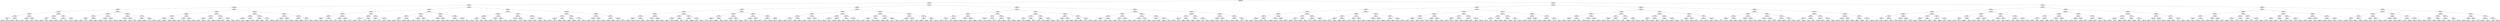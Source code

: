## [header material...]
## Command to get the layout: "dot -Teps thisfile > thisfile.eps"
graph "test"
{
node [shape="rectangle", fontsize=10, width=".2", height=".2", margin=0];
graph[fontsize=8];

n000 [label="clustersize = 14060
splitting feature:
((-0.999,-0.366)-(0.0393,0.698))"] ;
n000 -- n001 ;
n001 [label="clustersize = 4958
splitting feature:
((-0.261,0.473)-(0.43,-0.627))"] ;
n001 -- n002 ;
n002 [label="clustersize = 3514
splitting feature:
((-0.379,-0.446)-(0.248,-0.943))"] ;
n002 -- n003 ;
n003 [label="clustersize = 2685
splitting feature:
((-0.824,0.793)-(-0.0688,-0.933))"] ;
n003 -- n004 ;
n004 [label="clustersize = 1204
splitting feature:
((-0.155,0.668)-(-0.173,-0.14))"] ;
n004 -- n005 ;
n005 [label="clustersize = 456
splitting feature:
((-0.153,0.579)-(-0.338,-0.211))"] ;
n005 -- n006 ;
n006 [label="clustersize = 302
splitting feature:
((-0.479,-0.534)-(-0.375,0.89))"] ;
n006 -- n007 ;
n007 [label="clustersize = 111
splitting feature:
((-0.662,0.937)-(-0.358,0.369))"] ;
n007 -- n008 ;
n008 [label="clustersize = 39
splitting feature:
((0.881,0.551)-(-0.36,-0.922))"] ;
n008 -- n009 ;
n009 [label="clustersize = 6
pupil avg:
[ 0.64609415 -0.10743999]"] ;
n008 -- n010 ;
n010 [label="clustersize = 33
pupil avg:
[ 0.34072797  0.00391588]"] ;
n007 -- n011 ;
n011 [label="clustersize = 72
splitting feature:
((-0.174,0.999)-(-0.271,-0.825))"] ;
n011 -- n012 ;
n012 [label="clustersize = 39
pupil avg:
[ 0.33170125 -0.08929019]"] ;
n011 -- n013 ;
n013 [label="clustersize = 33
pupil avg:
[ 0.06286603 -0.14746856]"] ;
n006 -- n014 ;
n014 [label="clustersize = 191
splitting feature:
((-0.589,0.121)-(0.0795,0.137))"] ;
n014 -- n015 ;
n015 [label="clustersize = 99
splitting feature:
((0.147,0.392)-(-0.45,0.589))"] ;
n015 -- n016 ;
n016 [label="clustersize = 24
pupil avg:
[ 0.37412817 -0.05071852]"] ;
n015 -- n017 ;
n017 [label="clustersize = 75
pupil avg:
[ 0.49564449 -0.25582892]"] ;
n014 -- n018 ;
n018 [label="clustersize = 92
splitting feature:
((0.0538,0.174)-(-0.945,0.922))"] ;
n018 -- n019 ;
n019 [label="clustersize = 69
pupil avg:
[ 0.32607423 -0.01115137]"] ;
n018 -- n020 ;
n020 [label="clustersize = 23
pupil avg:
[ 0.3719004  -0.18612749]"] ;
n005 -- n021 ;
n021 [label="clustersize = 154
splitting feature:
((-0.0645,0.346)-(0.0311,-0.274))"] ;
n021 -- n022 ;
n022 [label="clustersize = 123
splitting feature:
((-0.34,0.653)-(-0.309,-0.0493))"] ;
n022 -- n023 ;
n023 [label="clustersize = 46
splitting feature:
((-0.271,0.503)-(0.107,-0.37))"] ;
n023 -- n024 ;
n024 [label="clustersize = 41
pupil avg:
[ 0.28985431 -0.18192564]"] ;
n023 -- n025 ;
n025 [label="clustersize = 5
pupil avg:
[ 0.08104999 -0.21386879]"] ;
n022 -- n026 ;
n026 [label="clustersize = 77
splitting feature:
((0.568,0.17)-(0.186,0.848))"] ;
n026 -- n027 ;
n027 [label="clustersize = 21
pupil avg:
[ 0.00712202 -0.18169353]"] ;
n026 -- n028 ;
n028 [label="clustersize = 56
pupil avg:
[ 0.20118523 -0.1436495 ]"] ;
n021 -- n029 ;
n029 [label="clustersize = 31
splitting feature:
((-0.267,0.899)-(0.42,-0.822))"] ;
n029 -- n030 ;
n030 [label="clustersize = 16
splitting feature:
((-0.103,-0.129)-(-0.976,-0.448))"] ;
n030 -- n031 ;
n031 [label="clustersize = 9
pupil avg:
[-0.11494036 -0.24113811]"] ;
n030 -- n032 ;
n032 [label="clustersize = 7
pupil avg:
[ 0.25997601 -0.23419234]"] ;
n029 -- n033 ;
n033 [label="clustersize = 15
splitting feature:
((0.254,-0.775)-(-0.1,-0.624))"] ;
n033 -- n034 ;
n034 [label="clustersize = 9
pupil avg:
[-0.13178881 -0.15141398]"] ;
n033 -- n035 ;
n035 [label="clustersize = 6
pupil avg:
[-0.44098945 -0.13156422]"] ;
n004 -- n036 ;
n036 [label="clustersize = 748
splitting feature:
((-0.961,0.314)-(-0.462,-0.167))"] ;
n036 -- n037 ;
n037 [label="clustersize = 377
splitting feature:
((-0.358,-0.0791)-(0.0804,0.291))"] ;
n037 -- n038 ;
n038 [label="clustersize = 201
splitting feature:
((-0.243,0.0585)-(-0.32,0.677))"] ;
n038 -- n039 ;
n039 [label="clustersize = 136
splitting feature:
((-0.243,0.503)-(-0.814,-0.831))"] ;
n039 -- n040 ;
n040 [label="clustersize = 102
pupil avg:
[ 0.09202818 -0.13893924]"] ;
n039 -- n041 ;
n041 [label="clustersize = 34
pupil avg:
[-0.14775897 -0.13437361]"] ;
n038 -- n042 ;
n042 [label="clustersize = 65
splitting feature:
((0.00312,-0.65)-(0.825,0.19))"] ;
n042 -- n043 ;
n043 [label="clustersize = 59
pupil avg:
[ 0.35928527 -0.18049788]"] ;
n042 -- n044 ;
n044 [label="clustersize = 6
pupil avg:
[-0.13575019 -0.10041534]"] ;
n037 -- n045 ;
n045 [label="clustersize = 176
splitting feature:
((0.383,-0.777)-(0.0975,-0.982))"] ;
n045 -- n046 ;
n046 [label="clustersize = 98
splitting feature:
((0.916,0.0481)-(0.976,0.108))"] ;
n046 -- n047 ;
n047 [label="clustersize = 55
pupil avg:
[ 0.37869298 -0.05083706]"] ;
n046 -- n048 ;
n048 [label="clustersize = 43
pupil avg:
[ 0.2148574  -0.05158425]"] ;
n045 -- n049 ;
n049 [label="clustersize = 78
splitting feature:
((-0.933,-0.645)-(-0.698,0.465))"] ;
n049 -- n050 ;
n050 [label="clustersize = 32
pupil avg:
[ 0.07134777 -0.06566805]"] ;
n049 -- n051 ;
n051 [label="clustersize = 46
pupil avg:
[ 0.23156737 -0.03446673]"] ;
n036 -- n052 ;
n052 [label="clustersize = 371
splitting feature:
((-0.345,-0.998)-(-0.602,0.00608))"] ;
n052 -- n053 ;
n053 [label="clustersize = 108
splitting feature:
((-0.125,0.15)-(-0.33,-0.994))"] ;
n053 -- n054 ;
n054 [label="clustersize = 43
splitting feature:
((0.326,0.665)-(0.754,0.177))"] ;
n054 -- n055 ;
n055 [label="clustersize = 23
pupil avg:
[ 0.05164014 -0.16630862]"] ;
n054 -- n056 ;
n056 [label="clustersize = 20
pupil avg:
[-0.3270455  -0.14180166]"] ;
n053 -- n057 ;
n057 [label="clustersize = 65
splitting feature:
((0.784,0.528)-(0.237,-0.679))"] ;
n057 -- n058 ;
n058 [label="clustersize = 5
pupil avg:
[ 0.13206794 -0.18952562]"] ;
n057 -- n059 ;
n059 [label="clustersize = 60
pupil avg:
[-0.32703921 -0.213883  ]"] ;
n052 -- n060 ;
n060 [label="clustersize = 263
splitting feature:
((0.925,-0.31)-(0.111,0.814))"] ;
n060 -- n061 ;
n061 [label="clustersize = 98
splitting feature:
((0.589,-0.357)-(0.0969,-0.724))"] ;
n061 -- n062 ;
n062 [label="clustersize = 53
pupil avg:
[-0.22008221 -0.18049557]"] ;
n061 -- n063 ;
n063 [label="clustersize = 45
pupil avg:
[ 0.01336654 -0.21711098]"] ;
n060 -- n064 ;
n064 [label="clustersize = 165
splitting feature:
((-0.988,0.958)-(-0.63,-0.25))"] ;
n064 -- n065 ;
n065 [label="clustersize = 50
pupil avg:
[ 0.28073346 -0.24046991]"] ;
n064 -- n066 ;
n066 [label="clustersize = 115
pupil avg:
[ 0.06097003 -0.19945336]"] ;
n003 -- n067 ;
n067 [label="clustersize = 1481
splitting feature:
((-0.977,0.853)-(0.618,-0.475))"] ;
n067 -- n068 ;
n068 [label="clustersize = 609
splitting feature:
((-0.308,-0.265)-(-0.387,0.462))"] ;
n068 -- n069 ;
n069 [label="clustersize = 392
splitting feature:
((-0.431,-0.669)-(0.0566,0.886))"] ;
n069 -- n070 ;
n070 [label="clustersize = 309
splitting feature:
((0.431,-0.335)-(-0.382,0.326))"] ;
n070 -- n071 ;
n071 [label="clustersize = 34
splitting feature:
((0.676,-0.567)-(0.408,-0.854))"] ;
n071 -- n072 ;
n072 [label="clustersize = 5
pupil avg:
[ 0.56589443 -0.01026393]"] ;
n071 -- n073 ;
n073 [label="clustersize = 29
pupil avg:
[-0.07490762 -0.10259114]"] ;
n070 -- n074 ;
n074 [label="clustersize = 275
splitting feature:
((-0.137,-0.402)-(-0.209,0.955))"] ;
n074 -- n075 ;
n075 [label="clustersize = 233
pupil avg:
[-0.24087174 -0.18502771]"] ;
n074 -- n076 ;
n076 [label="clustersize = 42
pupil avg:
[-0.01752906 -0.22788376]"] ;
n069 -- n077 ;
n077 [label="clustersize = 83
splitting feature:
((0.814,0.0575)-(0.592,0.775))"] ;
n077 -- n078 ;
n078 [label="clustersize = 17
splitting feature:
((0.379,-0.507)-(-0.606,0.402))"] ;
n078 -- n079 ;
n079 [label="clustersize = 11
pupil avg:
[-0.01621873 -0.1272768 ]"] ;
n078 -- n080 ;
n080 [label="clustersize = 6
pupil avg:
[-0.21174377 -0.0999809 ]"] ;
n077 -- n081 ;
n081 [label="clustersize = 66
splitting feature:
((-0.557,0.715)-(0.527,-0.303))"] ;
n081 -- n082 ;
n082 [label="clustersize = 38
pupil avg:
[ 0.05588359 -0.1365289 ]"] ;
n081 -- n083 ;
n083 [label="clustersize = 28
pupil avg:
[ 0.18486854 -0.05152608]"] ;
n068 -- n084 ;
n084 [label="clustersize = 217
splitting feature:
((0.664,0.745)-(-0.395,0.807))"] ;
n084 -- n085 ;
n085 [label="clustersize = 16
splitting feature:
((0.379,0.676)-(-0.839,0.743))"] ;
n085 -- n086 ;
n086 [label="clustersize = 8
splitting feature:
((-0.623,-0.742)-(0.577,0.598))"] ;
n086 -- n087 ;
n087 [label="clustersize = 4
pupil avg:
[-0.58254419 -0.29734848]"] ;
n086 -- n088 ;
n088 [label="clustersize = 4
pupil avg:
[-0.28228228 -0.22267267]"] ;
n085 -- n089 ;
n089 [label="clustersize = 8
splitting feature:
((0.795,-0.774)-(0.323,0.22))"] ;
n089 -- n090 ;
n090 [label="clustersize = 4
pupil avg:
[ 0.18262338 -0.14960219]"] ;
n089 -- n091 ;
n091 [label="clustersize = 4
pupil avg:
[-0.03196373 -0.062655  ]"] ;
n084 -- n092 ;
n092 [label="clustersize = 201
splitting feature:
((-0.787,0.209)-(0.59,-0.437))"] ;
n092 -- n093 ;
n093 [label="clustersize = 136
splitting feature:
((0.787,-0.823)-(0.226,0.186))"] ;
n093 -- n094 ;
n094 [label="clustersize = 19
pupil avg:
[ 0.29743757 -0.25055502]"] ;
n093 -- n095 ;
n095 [label="clustersize = 117
pupil avg:
[ 0.10986748 -0.2035054 ]"] ;
n092 -- n096 ;
n096 [label="clustersize = 65
splitting feature:
((-0.55,-0.879)-(-0.117,0.573))"] ;
n096 -- n097 ;
n097 [label="clustersize = 20
pupil avg:
[ 0.14500786 -0.20491423]"] ;
n096 -- n098 ;
n098 [label="clustersize = 45
pupil avg:
[ 0.36876764 -0.2131667 ]"] ;
n067 -- n099 ;
n099 [label="clustersize = 872
splitting feature:
((-0.365,0.544)-(-0.335,-0.808))"] ;
n099 -- n100 ;
n100 [label="clustersize = 301
splitting feature:
((0.0448,0.448)-(-0.237,-0.372))"] ;
n100 -- n101 ;
n101 [label="clustersize = 85
splitting feature:
((0.858,0.496)-(0.927,-0.903))"] ;
n101 -- n102 ;
n102 [label="clustersize = 40
splitting feature:
((0.183,-0.893)-(-0.0916,0.925))"] ;
n102 -- n103 ;
n103 [label="clustersize = 13
pupil avg:
[-0.10330981 -0.07601755]"] ;
n102 -- n104 ;
n104 [label="clustersize = 27
pupil avg:
[ 0.10735656 -0.10539553]"] ;
n101 -- n105 ;
n105 [label="clustersize = 45
splitting feature:
((-0.43,0.889)-(0.117,-0.846))"] ;
n105 -- n106 ;
n106 [label="clustersize = 29
pupil avg:
[ 0.34976262 -0.11987162]"] ;
n105 -- n107 ;
n107 [label="clustersize = 16
pupil avg:
[ 0.07805272 -0.02882552]"] ;
n100 -- n108 ;
n108 [label="clustersize = 216
splitting feature:
((-0.486,-0.0175)-(-0.19,-0.265))"] ;
n108 -- n109 ;
n109 [label="clustersize = 73
splitting feature:
((0.144,0.352)-(-0.399,0.972))"] ;
n109 -- n110 ;
n110 [label="clustersize = 35
pupil avg:
[-0.07401125 -0.12382616]"] ;
n109 -- n111 ;
n111 [label="clustersize = 38
pupil avg:
[ 0.19909635 -0.1827602 ]"] ;
n108 -- n112 ;
n112 [label="clustersize = 143
splitting feature:
((-0.478,-0.258)-(-0.887,0.181))"] ;
n112 -- n113 ;
n113 [label="clustersize = 67
pupil avg:
[-0.20050274 -0.17932457]"] ;
n112 -- n114 ;
n114 [label="clustersize = 76
pupil avg:
[-0.03793295 -0.06505341]"] ;
n099 -- n115 ;
n115 [label="clustersize = 571
splitting feature:
((-0.116,0.66)-(-0.456,-0.0821))"] ;
n115 -- n116 ;
n116 [label="clustersize = 123
splitting feature:
((0.177,0.491)-(-0.0345,0.953))"] ;
n116 -- n117 ;
n117 [label="clustersize = 78
splitting feature:
((-0.795,0.638)-(0.269,0.409))"] ;
n117 -- n118 ;
n118 [label="clustersize = 36
pupil avg:
[-0.08486083 -0.09749057]"] ;
n117 -- n119 ;
n119 [label="clustersize = 42
pupil avg:
[-0.252628   -0.06253047]"] ;
n116 -- n120 ;
n120 [label="clustersize = 45
splitting feature:
((-0.467,0.635)-(-0.365,-0.709))"] ;
n120 -- n121 ;
n121 [label="clustersize = 13
pupil avg:
[ 0.21663266 -0.09486342]"] ;
n120 -- n122 ;
n122 [label="clustersize = 32
pupil avg:
[-0.10253851 -0.1084238 ]"] ;
n115 -- n123 ;
n123 [label="clustersize = 448
splitting feature:
((-0.686,0.326)-(-0.404,0.769))"] ;
n123 -- n124 ;
n124 [label="clustersize = 364
splitting feature:
((0.0342,0.0766)-(-0.032,-0.41))"] ;
n124 -- n125 ;
n125 [label="clustersize = 64
pupil avg:
[-0.19251345 -0.10451458]"] ;
n124 -- n126 ;
n126 [label="clustersize = 300
pupil avg:
[-0.35080443 -0.16000696]"] ;
n123 -- n127 ;
n127 [label="clustersize = 84
splitting feature:
((0.0814,0.492)-(-0.304,-0.797))"] ;
n127 -- n128 ;
n128 [label="clustersize = 10
pupil avg:
[-0.29805576 -0.05423878]"] ;
n127 -- n129 ;
n129 [label="clustersize = 74
pupil avg:
[-0.1339739  -0.18575161]"] ;
n002 -- n130 ;
n130 [label="clustersize = 829
splitting feature:
((-0.946,0.731)-(-0.189,-0.206))"] ;
n130 -- n131 ;
n131 [label="clustersize = 156
splitting feature:
((0.523,-0.71)-(-0.499,-0.333))"] ;
n131 -- n132 ;
n132 [label="clustersize = 64
splitting feature:
((-0.365,-0.295)-(0.419,0.0347))"] ;
n132 -- n133 ;
n133 [label="clustersize = 32
splitting feature:
((-0.754,0.0714)-(-0.0484,-0.856))"] ;
n133 -- n134 ;
n134 [label="clustersize = 16
splitting feature:
((0.184,0.927)-(-0.877,-0.838))"] ;
n134 -- n135 ;
n135 [label="clustersize = 8
splitting feature:
((0.269,-0.479)-(-0.234,0.838))"] ;
n135 -- n136 ;
n136 [label="clustersize = 4
pupil avg:
[ 0.14375402 -0.03029681]"] ;
n135 -- n137 ;
n137 [label="clustersize = 4
pupil avg:
[ 0.31081081 -0.03277316]"] ;
n134 -- n138 ;
n138 [label="clustersize = 8
splitting feature:
((0.903,0.404)-(0.0674,-0.168))"] ;
n138 -- n139 ;
n139 [label="clustersize = 4
pupil avg:
[ 0.18654972 -0.02198003]"] ;
n138 -- n140 ;
n140 [label="clustersize = 4
pupil avg:
[ 0.01912182  0.08267919]"] ;
n133 -- n141 ;
n141 [label="clustersize = 16
splitting feature:
((0.536,-0.845)-(0.383,-0.994))"] ;
n141 -- n142 ;
n142 [label="clustersize = 8
splitting feature:
((-0.818,0.226)-(-0.197,-0.235))"] ;
n142 -- n143 ;
n143 [label="clustersize = 4
pupil avg:
[ 0.22416667 -0.26      ]"] ;
n142 -- n144 ;
n144 [label="clustersize = 4
pupil avg:
[ 0.17589853 -0.14180762]"] ;
n141 -- n145 ;
n145 [label="clustersize = 8
splitting feature:
((-0.914,0.0578)-(0.186,0.0403))"] ;
n145 -- n146 ;
n146 [label="clustersize = 4
pupil avg:
[ 0.04033883 -0.09358974]"] ;
n145 -- n147 ;
n147 [label="clustersize = 4
pupil avg:
[ 0.26532629 -0.01877015]"] ;
n132 -- n148 ;
n148 [label="clustersize = 32
splitting feature:
((0.125,-0.271)-(-0.115,0.711))"] ;
n148 -- n149 ;
n149 [label="clustersize = 16
splitting feature:
((-0.0902,0.708)-(-0.999,-0.64))"] ;
n149 -- n150 ;
n150 [label="clustersize = 8
splitting feature:
((-0.0575,-0.0892)-(-0.0429,0.566))"] ;
n150 -- n151 ;
n151 [label="clustersize = 4
pupil avg:
[ 0.28126161  0.23072278]"] ;
n150 -- n152 ;
n152 [label="clustersize = 4
pupil avg:
[ 0.42622679  0.04349027]"] ;
n149 -- n153 ;
n153 [label="clustersize = 8
splitting feature:
((-0.347,-0.741)-(0.552,0.373))"] ;
n153 -- n154 ;
n154 [label="clustersize = 4
pupil avg:
[ 0.15131342 -0.17138958]"] ;
n153 -- n155 ;
n155 [label="clustersize = 4
pupil avg:
[-0.14972527  0.16323676]"] ;
n148 -- n156 ;
n156 [label="clustersize = 16
splitting feature:
((-0.749,0.317)-(-0.586,0.879))"] ;
n156 -- n157 ;
n157 [label="clustersize = 8
splitting feature:
((-0.984,0.805)-(-0.262,-0.998))"] ;
n157 -- n158 ;
n158 [label="clustersize = 4
pupil avg:
[ 0.36869744  0.03162633]"] ;
n157 -- n159 ;
n159 [label="clustersize = 4
pupil avg:
[ 0.15141876 -0.00284771]"] ;
n156 -- n160 ;
n160 [label="clustersize = 8
splitting feature:
((0.238,-0.978)-(0.0647,-0.49))"] ;
n160 -- n161 ;
n161 [label="clustersize = 4
pupil avg:
[ 0.83912037  0.14409722]"] ;
n160 -- n162 ;
n162 [label="clustersize = 4
pupil avg:
[ 0.29963945  0.13007134]"] ;
n131 -- n163 ;
n163 [label="clustersize = 92
splitting feature:
((-0.566,0.624)-(0.249,0.222))"] ;
n163 -- n164 ;
n164 [label="clustersize = 49
splitting feature:
((0.123,0.387)-(0.407,-0.705))"] ;
n164 -- n165 ;
n165 [label="clustersize = 29
splitting feature:
((-0.362,0.0201)-(-0.74,-0.429))"] ;
n165 -- n166 ;
n166 [label="clustersize = 20
splitting feature:
((-0.225,0.205)-(0.247,0.89))"] ;
n166 -- n167 ;
n167 [label="clustersize = 12
pupil avg:
[ 0.33928896 -0.22685656]"] ;
n166 -- n168 ;
n168 [label="clustersize = 8
pupil avg:
[ 0.59536313 -0.19621221]"] ;
n165 -- n169 ;
n169 [label="clustersize = 9
splitting feature:
((0.529,0.291)-(-0.136,0.0662))"] ;
n169 -- n170 ;
n170 [label="clustersize = 4
pupil avg:
[ 0.46492143 -0.15943857]"] ;
n169 -- n171 ;
n171 [label="clustersize = 5
pupil avg:
[ 0.59296896  0.1163762 ]"] ;
n164 -- n172 ;
n172 [label="clustersize = 20
splitting feature:
((-0.712,-0.905)-(0.612,-0.981))"] ;
n172 -- n173 ;
n173 [label="clustersize = 8
splitting feature:
((0.331,-0.558)-(0.514,0.338))"] ;
n173 -- n174 ;
n174 [label="clustersize = 4
pupil avg:
[-0.16814693 -0.2810307 ]"] ;
n173 -- n175 ;
n175 [label="clustersize = 4
pupil avg:
[ 0.18098773 -0.09957326]"] ;
n172 -- n176 ;
n176 [label="clustersize = 12
splitting feature:
((-0.587,0.856)-(0.242,-0.496))"] ;
n176 -- n177 ;
n177 [label="clustersize = 6
pupil avg:
[ 0.60842175 -0.28242887]"] ;
n176 -- n178 ;
n178 [label="clustersize = 6
pupil avg:
[ 0.22667615 -0.26589184]"] ;
n163 -- n179 ;
n179 [label="clustersize = 43
splitting feature:
((-0.329,-0.674)-(-0.683,0.00394))"] ;
n179 -- n180 ;
n180 [label="clustersize = 21
splitting feature:
((-0.298,-0.369)-(0.256,-0.293))"] ;
n180 -- n181 ;
n181 [label="clustersize = 13
splitting feature:
((0.357,-0.607)-(0.671,0.0486))"] ;
n181 -- n182 ;
n182 [label="clustersize = 9
pupil avg:
[-0.06222542 -0.11123563]"] ;
n181 -- n183 ;
n183 [label="clustersize = 4
pupil avg:
[ 0.29103682 -0.14395072]"] ;
n180 -- n184 ;
n184 [label="clustersize = 8
splitting feature:
((0.72,-0.95)-(-0.351,0.616))"] ;
n184 -- n185 ;
n185 [label="clustersize = 4
pupil avg:
[ 0.56947435 -0.0459065 ]"] ;
n184 -- n186 ;
n186 [label="clustersize = 4
pupil avg:
[ 0.15763403 -0.02862762]"] ;
n179 -- n187 ;
n187 [label="clustersize = 22
splitting feature:
((0.54,0.189)-(0.0563,-0.588))"] ;
n187 -- n188 ;
n188 [label="clustersize = 10
splitting feature:
((0.537,0.196)-(-0.56,0.215))"] ;
n188 -- n189 ;
n189 [label="clustersize = 6
pupil avg:
[ 0.53740058 -0.00226518]"] ;
n188 -- n190 ;
n190 [label="clustersize = 4
pupil avg:
[ 0.34987469  0.1839599 ]"] ;
n187 -- n191 ;
n191 [label="clustersize = 12
splitting feature:
((0.229,0.842)-(-0.676,0.561))"] ;
n191 -- n192 ;
n192 [label="clustersize = 5
pupil avg:
[ 0.33121137 -0.23390991]"] ;
n191 -- n193 ;
n193 [label="clustersize = 7
pupil avg:
[ 0.25612773  0.03711098]"] ;
n130 -- n194 ;
n194 [label="clustersize = 673
splitting feature:
((0.633,0.53)-(-0.194,0.832))"] ;
n194 -- n195 ;
n195 [label="clustersize = 165
splitting feature:
((0.637,0.613)-(-0.832,-0.158))"] ;
n195 -- n196 ;
n196 [label="clustersize = 38
splitting feature:
((0.0959,0.986)-(-0.604,0.0189))"] ;
n196 -- n197 ;
n197 [label="clustersize = 18
splitting feature:
((-0.0809,-0.892)-(0.223,-0.306))"] ;
n197 -- n198 ;
n198 [label="clustersize = 9
splitting feature:
((-0.934,0.412)-(0.545,0.931))"] ;
n198 -- n199 ;
n199 [label="clustersize = 5
pupil avg:
[-0.0169224 -0.1168342]"] ;
n198 -- n200 ;
n200 [label="clustersize = 4
pupil avg:
[-0.17283125  0.00669935]"] ;
n197 -- n201 ;
n201 [label="clustersize = 9
splitting feature:
((-0.713,0.429)-(0.545,0.621))"] ;
n201 -- n202 ;
n202 [label="clustersize = 4
pupil avg:
[ 0.15672515  0.1       ]"] ;
n201 -- n203 ;
n203 [label="clustersize = 5
pupil avg:
[ 0.30610435 -0.11614296]"] ;
n196 -- n204 ;
n204 [label="clustersize = 20
splitting feature:
((-0.872,0.00898)-(-0.824,0.285))"] ;
n204 -- n205 ;
n205 [label="clustersize = 11
splitting feature:
((-0.21,-0.497)-(-0.0683,-0.127))"] ;
n205 -- n206 ;
n206 [label="clustersize = 6
pupil avg:
[-0.41419974 -0.14168826]"] ;
n205 -- n207 ;
n207 [label="clustersize = 5
pupil avg:
[-0.25573096  0.04389859]"] ;
n204 -- n208 ;
n208 [label="clustersize = 9
splitting feature:
((0.0894,0.383)-(-0.307,0.495))"] ;
n208 -- n209 ;
n209 [label="clustersize = 4
pupil avg:
[-0.14329205 -0.02327141]"] ;
n208 -- n210 ;
n210 [label="clustersize = 5
pupil avg:
[-0.1047619  -0.23428571]"] ;
n195 -- n211 ;
n211 [label="clustersize = 127
splitting feature:
((0.467,-0.182)-(-0.454,0.805))"] ;
n211 -- n212 ;
n212 [label="clustersize = 98
splitting feature:
((0.513,-0.259)-(-0.93,-0.319))"] ;
n212 -- n213 ;
n213 [label="clustersize = 14
splitting feature:
((0.23,-0.11)-(-0.274,-0.516))"] ;
n213 -- n214 ;
n214 [label="clustersize = 10
pupil avg:
[-0.19289248  0.27263099]"] ;
n213 -- n215 ;
n215 [label="clustersize = 4
pupil avg:
[-0.41503268 -0.11078431]"] ;
n212 -- n216 ;
n216 [label="clustersize = 84
splitting feature:
((-0.16,-0.982)-(0.657,0.836))"] ;
n216 -- n217 ;
n217 [label="clustersize = 59
pupil avg:
[-0.35853024 -0.00282134]"] ;
n216 -- n218 ;
n218 [label="clustersize = 25
pupil avg:
[-0.2820566   0.09449882]"] ;
n211 -- n219 ;
n219 [label="clustersize = 29
splitting feature:
((0.572,-0.969)-(-0.0395,-0.987))"] ;
n219 -- n220 ;
n220 [label="clustersize = 10
splitting feature:
((-0.167,0.305)-(-0.295,0.691))"] ;
n220 -- n221 ;
n221 [label="clustersize = 4
pupil avg:
[-0.02339744 -0.12275641]"] ;
n220 -- n222 ;
n222 [label="clustersize = 6
pupil avg:
[ 0.48217008 -0.12738105]"] ;
n219 -- n223 ;
n223 [label="clustersize = 19
splitting feature:
((0.0885,-0.404)-(-0.0566,0.369))"] ;
n223 -- n224 ;
n224 [label="clustersize = 14
pupil avg:
[-0.26162002  0.01283258]"] ;
n223 -- n225 ;
n225 [label="clustersize = 5
pupil avg:
[ 0.03800682 -0.04307861]"] ;
n194 -- n226 ;
n226 [label="clustersize = 508
splitting feature:
((-0.792,0.00423)-(-0.459,0.444))"] ;
n226 -- n227 ;
n227 [label="clustersize = 306
splitting feature:
((0.966,0.779)-(0.493,-0.501))"] ;
n227 -- n228 ;
n228 [label="clustersize = 170
splitting feature:
((0.0436,-0.32)-(-0.653,-0.875))"] ;
n228 -- n229 ;
n229 [label="clustersize = 78
splitting feature:
((-0.177,-0.686)-(0.166,0.282))"] ;
n229 -- n230 ;
n230 [label="clustersize = 51
pupil avg:
[-0.19907312  0.0036623 ]"] ;
n229 -- n231 ;
n231 [label="clustersize = 27
pupil avg:
[-0.04412686  0.00328953]"] ;
n228 -- n232 ;
n232 [label="clustersize = 92
splitting feature:
((0.112,0.285)-(0.538,0.983))"] ;
n232 -- n233 ;
n233 [label="clustersize = 69
pupil avg:
[ 0.1102573   0.01765646]"] ;
n232 -- n234 ;
n234 [label="clustersize = 23
pupil avg:
[ 0.00817705 -0.02619026]"] ;
n227 -- n235 ;
n235 [label="clustersize = 136
splitting feature:
((-0.267,-0.464)-(-0.668,0.892))"] ;
n235 -- n236 ;
n236 [label="clustersize = 83
splitting feature:
((0.265,0.108)-(-0.401,0.0505))"] ;
n236 -- n237 ;
n237 [label="clustersize = 49
pupil avg:
[ 0.12167036  0.0317661 ]"] ;
n236 -- n238 ;
n238 [label="clustersize = 34
pupil avg:
[ 0.00065781 -0.00036346]"] ;
n235 -- n239 ;
n239 [label="clustersize = 53
splitting feature:
((-0.388,-0.012)-(-0.168,0.381))"] ;
n239 -- n240 ;
n240 [label="clustersize = 4
pupil avg:
[-0.04121894 -0.19298155]"] ;
n239 -- n241 ;
n241 [label="clustersize = 49
pupil avg:
[ 0.24567371  0.00353714]"] ;
n226 -- n242 ;
n242 [label="clustersize = 202
splitting feature:
((0.321,-0.484)-(-0.694,-0.342))"] ;
n242 -- n243 ;
n243 [label="clustersize = 124
splitting feature:
((-0.36,0.914)-(-0.00888,-0.151))"] ;
n243 -- n244 ;
n244 [label="clustersize = 33
splitting feature:
((0.754,0.647)-(0.519,-0.728))"] ;
n244 -- n245 ;
n245 [label="clustersize = 6
pupil avg:
[ 0.11702053  0.01234568]"] ;
n244 -- n246 ;
n246 [label="clustersize = 27
pupil avg:
[ 0.2482582  -0.14042882]"] ;
n243 -- n247 ;
n247 [label="clustersize = 91
splitting feature:
((-0.341,-0.849)-(-0.19,0.877))"] ;
n247 -- n248 ;
n248 [label="clustersize = 38
pupil avg:
[-0.09338283 -0.06147557]"] ;
n247 -- n249 ;
n249 [label="clustersize = 53
pupil avg:
[ 0.10120501 -0.05007662]"] ;
n242 -- n250 ;
n250 [label="clustersize = 78
splitting feature:
((-0.596,0.341)-(-0.552,0.757))"] ;
n250 -- n251 ;
n251 [label="clustersize = 43
splitting feature:
((0.28,0.897)-(-0.946,-0.366))"] ;
n251 -- n252 ;
n252 [label="clustersize = 6
pupil avg:
[ 0.41989122  0.02836053]"] ;
n251 -- n253 ;
n253 [label="clustersize = 37
pupil avg:
[-0.01866347 -0.21786578]"] ;
n250 -- n254 ;
n254 [label="clustersize = 35
splitting feature:
((-0.123,-0.334)-(0.0394,0.0857))"] ;
n254 -- n255 ;
n255 [label="clustersize = 15
pupil avg:
[ 0.62866258 -0.29690674]"] ;
n254 -- n256 ;
n256 [label="clustersize = 20
pupil avg:
[ 0.25375725 -0.14425185]"] ;
n001 -- n257 ;
n257 [label="clustersize = 1444
splitting feature:
((-0.951,-0.307)-(-0.877,0.241))"] ;
n257 -- n258 ;
n258 [label="clustersize = 984
splitting feature:
((-0.887,0.48)-(0.589,-0.285))"] ;
n258 -- n259 ;
n259 [label="clustersize = 357
splitting feature:
((-0.875,0.311)-(-0.338,0.501))"] ;
n259 -- n260 ;
n260 [label="clustersize = 271
splitting feature:
((-0.461,-0.219)-(-0.696,-0.63))"] ;
n260 -- n261 ;
n261 [label="clustersize = 104
splitting feature:
((0.119,-0.274)-(-0.522,0.32))"] ;
n261 -- n262 ;
n262 [label="clustersize = 75
splitting feature:
((-0.599,-0.828)-(0.423,0.0356))"] ;
n262 -- n263 ;
n263 [label="clustersize = 52
splitting feature:
((0.0852,0.569)-(-0.263,-0.536))"] ;
n263 -- n264 ;
n264 [label="clustersize = 6
pupil avg:
[-0.11715229 -0.06307304]"] ;
n263 -- n265 ;
n265 [label="clustersize = 46
pupil avg:
[-0.40568617 -0.2033392 ]"] ;
n262 -- n266 ;
n266 [label="clustersize = 23
splitting feature:
((-0.572,0.954)-(-0.881,-0.04))"] ;
n266 -- n267 ;
n267 [label="clustersize = 5
pupil avg:
[-0.48788474  0.09113311]"] ;
n266 -- n268 ;
n268 [label="clustersize = 18
pupil avg:
[-0.15989804  0.05919982]"] ;
n261 -- n269 ;
n269 [label="clustersize = 29
splitting feature:
((-0.546,0.874)-(-0.047,-0.608))"] ;
n269 -- n270 ;
n270 [label="clustersize = 11
splitting feature:
((-0.273,-0.156)-(-0.711,0.724))"] ;
n270 -- n271 ;
n271 [label="clustersize = 6
pupil avg:
[-0.0501082  -0.20152309]"] ;
n270 -- n272 ;
n272 [label="clustersize = 5
pupil avg:
[ 0.18256494 -0.29940476]"] ;
n269 -- n273 ;
n273 [label="clustersize = 18
splitting feature:
((-0.838,-0.869)-(-0.582,-0.0916))"] ;
n273 -- n274 ;
n274 [label="clustersize = 6
pupil avg:
[-0.40014264 -0.08050902]"] ;
n273 -- n275 ;
n275 [label="clustersize = 12
pupil avg:
[-0.09035246 -0.3231089 ]"] ;
n260 -- n276 ;
n276 [label="clustersize = 167
splitting feature:
((0.152,0.794)-(-0.143,-0.479))"] ;
n276 -- n277 ;
n277 [label="clustersize = 48
splitting feature:
((-0.932,0.934)-(-0.113,-0.464))"] ;
n277 -- n278 ;
n278 [label="clustersize = 15
splitting feature:
((-0.184,0.108)-(0.0341,0.988))"] ;
n278 -- n279 ;
n279 [label="clustersize = 5
pupil avg:
[ 0.00282559  0.0573173 ]"] ;
n278 -- n280 ;
n280 [label="clustersize = 10
pupil avg:
[ 0.71077976  0.20571562]"] ;
n277 -- n281 ;
n281 [label="clustersize = 33
splitting feature:
((0.531,-0.446)-(-0.881,0.693))"] ;
n281 -- n282 ;
n282 [label="clustersize = 14
pupil avg:
[-0.12495211  0.10851435]"] ;
n281 -- n283 ;
n283 [label="clustersize = 19
pupil avg:
[ 0.12956669  0.08816978]"] ;
n276 -- n284 ;
n284 [label="clustersize = 119
splitting feature:
((-0.272,-0.875)-(0.561,-0.331))"] ;
n284 -- n285 ;
n285 [label="clustersize = 100
splitting feature:
((0.831,0.81)-(-0.382,0.00629))"] ;
n285 -- n286 ;
n286 [label="clustersize = 33
pupil avg:
[-0.10806182  0.05607169]"] ;
n285 -- n287 ;
n287 [label="clustersize = 67
pupil avg:
[-0.31381641 -0.00783988]"] ;
n284 -- n288 ;
n288 [label="clustersize = 19
splitting feature:
((0.477,0.12)-(-0.0439,-0.627))"] ;
n288 -- n289 ;
n289 [label="clustersize = 7
pupil avg:
[ 0.15255563  0.27354222]"] ;
n288 -- n290 ;
n290 [label="clustersize = 12
pupil avg:
[-0.11125902  0.12785927]"] ;
n259 -- n291 ;
n291 [label="clustersize = 86
splitting feature:
((-0.74,0.626)-(-0.407,0.887))"] ;
n291 -- n292 ;
n292 [label="clustersize = 35
splitting feature:
((-0.615,-0.153)-(-0.248,0.0962))"] ;
n292 -- n293 ;
n293 [label="clustersize = 17
splitting feature:
((0.191,-0.422)-(-0.423,0.38))"] ;
n293 -- n294 ;
n294 [label="clustersize = 8
splitting feature:
((0.358,-0.00804)-(0.682,-0.441))"] ;
n294 -- n295 ;
n295 [label="clustersize = 4
pupil avg:
[-0.2461885   0.04348579]"] ;
n294 -- n296 ;
n296 [label="clustersize = 4
pupil avg:
[-0.62496156 -0.12057066]"] ;
n293 -- n297 ;
n297 [label="clustersize = 9
splitting feature:
((0.97,0.318)-(0.0636,0.915))"] ;
n297 -- n298 ;
n298 [label="clustersize = 5
pupil avg:
[-0.27664884 -0.28377897]"] ;
n297 -- n299 ;
n299 [label="clustersize = 4
pupil avg:
[ 0.10562523 -0.05814489]"] ;
n292 -- n300 ;
n300 [label="clustersize = 18
splitting feature:
((-0.908,-0.212)-(-0.961,-0.902))"] ;
n300 -- n301 ;
n301 [label="clustersize = 10
splitting feature:
((-0.92,0.167)-(-0.76,-0.732))"] ;
n301 -- n302 ;
n302 [label="clustersize = 4
pupil avg:
[ 0.03175162 -0.15570433]"] ;
n301 -- n303 ;
n303 [label="clustersize = 6
pupil avg:
[-0.27388525 -0.14275916]"] ;
n300 -- n304 ;
n304 [label="clustersize = 8
splitting feature:
((0.51,-0.868)-(-0.541,0.619))"] ;
n304 -- n305 ;
n305 [label="clustersize = 4
pupil avg:
[ 0.46246672 -0.04145062]"] ;
n304 -- n306 ;
n306 [label="clustersize = 4
pupil avg:
[ 0.01608043 -0.19855536]"] ;
n291 -- n307 ;
n307 [label="clustersize = 51
splitting feature:
((-0.0518,-0.303)-(-0.217,-0.0663))"] ;
n307 -- n308 ;
n308 [label="clustersize = 25
splitting feature:
((-0.528,-0.838)-(0.0156,0.0121))"] ;
n308 -- n309 ;
n309 [label="clustersize = 14
splitting feature:
((-0.103,0.666)-(-0.047,-0.797))"] ;
n309 -- n310 ;
n310 [label="clustersize = 10
pupil avg:
[ 0.47894359 -0.24355492]"] ;
n309 -- n311 ;
n311 [label="clustersize = 4
pupil avg:
[ 0.57778676  0.15972247]"] ;
n308 -- n312 ;
n312 [label="clustersize = 11
splitting feature:
((-0.897,0.987)-(0.335,0.729))"] ;
n312 -- n313 ;
n313 [label="clustersize = 7
pupil avg:
[ 0.12419361 -0.17168095]"] ;
n312 -- n314 ;
n314 [label="clustersize = 4
pupil avg:
[-0.2763431   0.02741148]"] ;
n307 -- n315 ;
n315 [label="clustersize = 26
splitting feature:
((-0.412,0.822)-(-0.434,-0.501))"] ;
n315 -- n316 ;
n316 [label="clustersize = 10
splitting feature:
((0.0277,-0.376)-(0.318,-0.48))"] ;
n316 -- n317 ;
n317 [label="clustersize = 6
pupil avg:
[ 0.12063875 -0.25646341]"] ;
n316 -- n318 ;
n318 [label="clustersize = 4
pupil avg:
[ 0.39190016 -0.08448493]"] ;
n315 -- n319 ;
n319 [label="clustersize = 16
splitting feature:
((-0.382,0.304)-(0.319,-0.956))"] ;
n319 -- n320 ;
n320 [label="clustersize = 10
pupil avg:
[ 0.06227669 -0.21299362]"] ;
n319 -- n321 ;
n321 [label="clustersize = 6
pupil avg:
[-0.29628676 -0.15074295]"] ;
n258 -- n322 ;
n322 [label="clustersize = 627
splitting feature:
((-0.822,-0.518)-(0.259,0.813))"] ;
n322 -- n323 ;
n323 [label="clustersize = 562
splitting feature:
((-0.504,0.739)-(0.518,-0.677))"] ;
n323 -- n324 ;
n324 [label="clustersize = 76
splitting feature:
((-0.312,0.657)-(0.444,-0.332))"] ;
n324 -- n325 ;
n325 [label="clustersize = 38
splitting feature:
((-0.397,-0.0536)-(0.195,0.705))"] ;
n325 -- n326 ;
n326 [label="clustersize = 28
splitting feature:
((-0.198,0.124)-(-0.128,0.836))"] ;
n326 -- n327 ;
n327 [label="clustersize = 23
pupil avg:
[-0.03566001 -0.25962478]"] ;
n326 -- n328 ;
n328 [label="clustersize = 5
pupil avg:
[-0.33149539 -0.16203493]"] ;
n325 -- n329 ;
n329 [label="clustersize = 10
splitting feature:
((0.0999,-0.751)-(0.262,0.182))"] ;
n329 -- n330 ;
n330 [label="clustersize = 6
pupil avg:
[-0.09625275 -0.09991387]"] ;
n329 -- n331 ;
n331 [label="clustersize = 4
pupil avg:
[ 0.32894737  0.12982456]"] ;
n324 -- n332 ;
n332 [label="clustersize = 38
splitting feature:
((-0.336,-0.6)-(0.513,0.831))"] ;
n332 -- n333 ;
n333 [label="clustersize = 28
splitting feature:
((0.223,0.0176)-(0.411,-0.779))"] ;
n333 -- n334 ;
n334 [label="clustersize = 13
pupil avg:
[-0.26162126  0.10147247]"] ;
n333 -- n335 ;
n335 [label="clustersize = 15
pupil avg:
[-0.48813584 -0.05868899]"] ;
n332 -- n336 ;
n336 [label="clustersize = 10
splitting feature:
((0.811,-0.0917)-(0.821,0.847))"] ;
n336 -- n337 ;
n337 [label="clustersize = 4
pupil avg:
[ 0.389361    0.06914114]"] ;
n336 -- n338 ;
n338 [label="clustersize = 6
pupil avg:
[-0.22578763  0.11805687]"] ;
n323 -- n339 ;
n339 [label="clustersize = 486
splitting feature:
((0.277,-0.274)-(-0.872,-0.333))"] ;
n339 -- n340 ;
n340 [label="clustersize = 253
splitting feature:
((0.64,-0.602)-(-0.0255,-0.144))"] ;
n340 -- n341 ;
n341 [label="clustersize = 57
splitting feature:
((0.185,-0.474)-(-0.0106,-0.651))"] ;
n341 -- n342 ;
n342 [label="clustersize = 46
pupil avg:
[-0.44964903  0.31996596]"] ;
n341 -- n343 ;
n343 [label="clustersize = 11
pupil avg:
[-0.45428831 -0.03951003]"] ;
n340 -- n344 ;
n344 [label="clustersize = 196
splitting feature:
((-0.535,-0.95)-(0.678,-0.206))"] ;
n344 -- n345 ;
n345 [label="clustersize = 143
pupil avg:
[-0.37577438  0.10749091]"] ;
n344 -- n346 ;
n346 [label="clustersize = 53
pupil avg:
[-0.26694677  0.14274789]"] ;
n339 -- n347 ;
n347 [label="clustersize = 233
splitting feature:
((-0.456,-0.566)-(-0.0816,-0.735))"] ;
n347 -- n348 ;
n348 [label="clustersize = 75
splitting feature:
((-0.22,0.296)-(-0.0818,0.728))"] ;
n348 -- n349 ;
n349 [label="clustersize = 67
pupil avg:
[-0.3930542 -0.1312217]"] ;
n348 -- n350 ;
n350 [label="clustersize = 8
pupil avg:
[-0.00371364 -0.16760744]"] ;
n347 -- n351 ;
n351 [label="clustersize = 158
splitting feature:
((-0.297,-0.875)-(-0.932,0.374))"] ;
n351 -- n352 ;
n352 [label="clustersize = 142
pupil avg:
[-0.46553739  0.02185549]"] ;
n351 -- n353 ;
n353 [label="clustersize = 16
pupil avg:
[-0.25454713  0.00776069]"] ;
n322 -- n354 ;
n354 [label="clustersize = 65
splitting feature:
((-0.521,-0.915)-(0.235,0.951))"] ;
n354 -- n355 ;
n355 [label="clustersize = 33
splitting feature:
((-0.331,0.36)-(0.472,0.365))"] ;
n355 -- n356 ;
n356 [label="clustersize = 16
splitting feature:
((-0.254,0.398)-(0.125,-0.437))"] ;
n356 -- n357 ;
n357 [label="clustersize = 8
splitting feature:
((-0.191,-0.653)-(0.599,0.805))"] ;
n357 -- n358 ;
n358 [label="clustersize = 4
pupil avg:
[ 0.42763889 -0.03111111]"] ;
n357 -- n359 ;
n359 [label="clustersize = 4
pupil avg:
[-0.09496502  0.10832921]"] ;
n356 -- n360 ;
n360 [label="clustersize = 8
splitting feature:
((0.712,0.489)-(0.97,0.657))"] ;
n360 -- n361 ;
n361 [label="clustersize = 4
pupil avg:
[-0.14142985  0.16816596]"] ;
n360 -- n362 ;
n362 [label="clustersize = 4
pupil avg:
[-0.39360337  0.16491019]"] ;
n355 -- n363 ;
n363 [label="clustersize = 17
splitting feature:
((-0.547,-0.62)-(0.174,0.453))"] ;
n363 -- n364 ;
n364 [label="clustersize = 9
splitting feature:
((-0.309,0.492)-(-0.655,0.514))"] ;
n364 -- n365 ;
n365 [label="clustersize = 5
pupil avg:
[-0.44259662  0.3317029 ]"] ;
n364 -- n366 ;
n366 [label="clustersize = 4
pupil avg:
[-0.8110119  0.1235119]"] ;
n363 -- n367 ;
n367 [label="clustersize = 8
splitting feature:
((0.266,0.366)-(0.459,-0.297))"] ;
n367 -- n368 ;
n368 [label="clustersize = 4
pupil avg:
[ 0.21535985  0.18377776]"] ;
n367 -- n369 ;
n369 [label="clustersize = 4
pupil avg:
[-0.37286535  0.39187192]"] ;
n354 -- n370 ;
n370 [label="clustersize = 32
splitting feature:
((-0.443,0.0763)-(0.581,0.187))"] ;
n370 -- n371 ;
n371 [label="clustersize = 16
splitting feature:
((-0.482,0.375)-(0.517,0.977))"] ;
n371 -- n372 ;
n372 [label="clustersize = 8
splitting feature:
((-0.969,-0.087)-(-0.0312,-0.714))"] ;
n372 -- n373 ;
n373 [label="clustersize = 4
pupil avg:
[-0.07443609 -0.16353383]"] ;
n372 -- n374 ;
n374 [label="clustersize = 4
pupil avg:
[ 0.30780731  0.1041113 ]"] ;
n371 -- n375 ;
n375 [label="clustersize = 8
splitting feature:
((-0.888,0.263)-(-0.68,0.503))"] ;
n375 -- n376 ;
n376 [label="clustersize = 4
pupil avg:
[-0.14651283  0.27903366]"] ;
n375 -- n377 ;
n377 [label="clustersize = 4
pupil avg:
[-0.4212963   0.19444444]"] ;
n370 -- n378 ;
n378 [label="clustersize = 16
splitting feature:
((0.0804,-0.656)-(-0.516,-0.989))"] ;
n378 -- n379 ;
n379 [label="clustersize = 8
splitting feature:
((-0.0546,-0.74)-(-0.944,-0.391))"] ;
n379 -- n380 ;
n380 [label="clustersize = 4
pupil avg:
[ 0.35252976  0.19821429]"] ;
n379 -- n381 ;
n381 [label="clustersize = 4
pupil avg:
[-0.19908301  0.29158623]"] ;
n378 -- n382 ;
n382 [label="clustersize = 8
splitting feature:
((0.255,0.264)-(0.29,0.874))"] ;
n382 -- n383 ;
n383 [label="clustersize = 4
pupil avg:
[ 0.29089449  0.26169672]"] ;
n382 -- n384 ;
n384 [label="clustersize = 4
pupil avg:
[ 0.90945918  0.39777988]"] ;
n257 -- n385 ;
n385 [label="clustersize = 460
splitting feature:
((-0.422,-0.0296)-(0.193,0.961))"] ;
n385 -- n386 ;
n386 [label="clustersize = 287
splitting feature:
((-0.202,0.776)-(0.176,-0.283))"] ;
n386 -- n387 ;
n387 [label="clustersize = 64
splitting feature:
((-0.479,0.506)-(-0.558,-0.104))"] ;
n387 -- n388 ;
n388 [label="clustersize = 32
splitting feature:
((-0.337,0.95)-(-0.798,0.444))"] ;
n388 -- n389 ;
n389 [label="clustersize = 16
splitting feature:
((-0.434,0.243)-(-0.269,0.636))"] ;
n389 -- n390 ;
n390 [label="clustersize = 8
splitting feature:
((-0.178,-0.15)-(-0.382,-0.756))"] ;
n390 -- n391 ;
n391 [label="clustersize = 4
pupil avg:
[ 0.43709243 -0.22214639]"] ;
n390 -- n392 ;
n392 [label="clustersize = 4
pupil avg:
[ 0.127079   -0.20714946]"] ;
n389 -- n393 ;
n393 [label="clustersize = 8
splitting feature:
((0.353,-0.583)-(0.0472,-0.625))"] ;
n393 -- n394 ;
n394 [label="clustersize = 4
pupil avg:
[ 0.44289044 -0.24358974]"] ;
n393 -- n395 ;
n395 [label="clustersize = 4
pupil avg:
[ 0.86418998 -0.29632867]"] ;
n388 -- n396 ;
n396 [label="clustersize = 16
splitting feature:
((-0.164,0.241)-(-0.145,0.525))"] ;
n396 -- n397 ;
n397 [label="clustersize = 8
splitting feature:
((-0.931,-0.596)-(-0.726,0.86))"] ;
n397 -- n398 ;
n398 [label="clustersize = 4
pupil avg:
[-0.20520186 -0.20597826]"] ;
n397 -- n399 ;
n399 [label="clustersize = 4
pupil avg:
[ 0.19460227 -0.08712121]"] ;
n396 -- n400 ;
n400 [label="clustersize = 8
splitting feature:
((-0.0104,0.866)-(0.983,-0.0233))"] ;
n400 -- n401 ;
n401 [label="clustersize = 4
pupil avg:
[ 0.12929544 -0.0224453 ]"] ;
n400 -- n402 ;
n402 [label="clustersize = 4
pupil avg:
[ 0.51205994 -0.25976679]"] ;
n387 -- n403 ;
n403 [label="clustersize = 32
splitting feature:
((-0.0184,-0.0727)-(-0.47,0.2))"] ;
n403 -- n404 ;
n404 [label="clustersize = 16
splitting feature:
((-0.194,0.91)-(0.085,0.76))"] ;
n404 -- n405 ;
n405 [label="clustersize = 8
splitting feature:
((-0.0643,-0.514)-(-0.0718,-0.568))"] ;
n405 -- n406 ;
n406 [label="clustersize = 4
pupil avg:
[ 0.15667505 -0.01071917]"] ;
n405 -- n407 ;
n407 [label="clustersize = 4
pupil avg:
[-0.1         0.07857143]"] ;
n404 -- n408 ;
n408 [label="clustersize = 8
splitting feature:
((0.43,-0.521)-(-0.055,-0.308))"] ;
n408 -- n409 ;
n409 [label="clustersize = 4
pupil avg:
[-0.11520388  0.07050342]"] ;
n408 -- n410 ;
n410 [label="clustersize = 4
pupil avg:
[-0.50152116  0.06613757]"] ;
n403 -- n411 ;
n411 [label="clustersize = 16
splitting feature:
((0.0111,0.266)-(-0.162,-0.263))"] ;
n411 -- n412 ;
n412 [label="clustersize = 8
splitting feature:
((-0.535,0.619)-(-0.553,0.254))"] ;
n412 -- n413 ;
n413 [label="clustersize = 4
pupil avg:
[ 0.44283721 -0.2301293 ]"] ;
n412 -- n414 ;
n414 [label="clustersize = 4
pupil avg:
[ 0.16041366 -0.23956869]"] ;
n411 -- n415 ;
n415 [label="clustersize = 8
splitting feature:
((0.851,0.559)-(0.87,0.602))"] ;
n415 -- n416 ;
n416 [label="clustersize = 4
pupil avg:
[-0.11213746 -0.27961108]"] ;
n415 -- n417 ;
n417 [label="clustersize = 4
pupil avg:
[-0.41134669 -0.39380242]"] ;
n386 -- n418 ;
n418 [label="clustersize = 223
splitting feature:
((-0.514,-0.97)-(-0.773,0.224))"] ;
n418 -- n419 ;
n419 [label="clustersize = 88
splitting feature:
((-0.443,-0.65)-(0.332,-0.496))"] ;
n419 -- n420 ;
n420 [label="clustersize = 44
splitting feature:
((0.167,-0.407)-(-0.318,0.0125))"] ;
n420 -- n421 ;
n421 [label="clustersize = 21
splitting feature:
((0.887,-0.571)-(0.703,0.4))"] ;
n421 -- n422 ;
n422 [label="clustersize = 16
pupil avg:
[-0.35583739  0.0649193 ]"] ;
n421 -- n423 ;
n423 [label="clustersize = 5
pupil avg:
[-0.12244714 -0.06208356]"] ;
n420 -- n424 ;
n424 [label="clustersize = 23
splitting feature:
((-0.667,-0.553)-(-0.967,0.471))"] ;
n424 -- n425 ;
n425 [label="clustersize = 19
pupil avg:
[-0.48767249 -0.20640394]"] ;
n424 -- n426 ;
n426 [label="clustersize = 4
pupil avg:
[-0.10079347 -0.13200503]"] ;
n419 -- n427 ;
n427 [label="clustersize = 44
splitting feature:
((0.44,-0.849)-(-0.909,0.667))"] ;
n427 -- n428 ;
n428 [label="clustersize = 34
splitting feature:
((0.0289,-0.419)-(0.24,-0.004))"] ;
n428 -- n429 ;
n429 [label="clustersize = 22
pupil avg:
[-0.41935125  0.12283758]"] ;
n428 -- n430 ;
n430 [label="clustersize = 12
pupil avg:
[-0.31183913  0.33820149]"] ;
n427 -- n431 ;
n431 [label="clustersize = 10
splitting feature:
((-0.465,-0.889)-(0.108,0.617))"] ;
n431 -- n432 ;
n432 [label="clustersize = 5
pupil avg:
[-0.23021649  0.04835892]"] ;
n431 -- n433 ;
n433 [label="clustersize = 5
pupil avg:
[ 0.24349206 -0.02444444]"] ;
n418 -- n434 ;
n434 [label="clustersize = 135
splitting feature:
((-0.17,0.862)-(-0.0909,-0.355))"] ;
n434 -- n435 ;
n435 [label="clustersize = 16
splitting feature:
((0.222,-0.611)-(-0.964,0.671))"] ;
n435 -- n436 ;
n436 [label="clustersize = 8
splitting feature:
((0.881,-0.0808)-(-0.58,0.74))"] ;
n436 -- n437 ;
n437 [label="clustersize = 4
pupil avg:
[-0.1392767  0.174903 ]"] ;
n436 -- n438 ;
n438 [label="clustersize = 4
pupil avg:
[ 0.04615706 -0.14231412]"] ;
n435 -- n439 ;
n439 [label="clustersize = 8
splitting feature:
((-0.951,0.75)-(-0.374,0.208))"] ;
n439 -- n440 ;
n440 [label="clustersize = 4
pupil avg:
[ 0.65096545 -0.02437331]"] ;
n439 -- n441 ;
n441 [label="clustersize = 4
pupil avg:
[ 0.2125  -0.20625]"] ;
n434 -- n442 ;
n442 [label="clustersize = 119
splitting feature:
((0.0105,-0.51)-(-0.812,0.0497))"] ;
n442 -- n443 ;
n443 [label="clustersize = 69
splitting feature:
((-0.725,-0.267)-(-0.367,-0.125))"] ;
n443 -- n444 ;
n444 [label="clustersize = 42
pupil avg:
[-0.33729206  0.09696086]"] ;
n443 -- n445 ;
n445 [label="clustersize = 27
pupil avg:
[-0.11939194  0.12587315]"] ;
n442 -- n446 ;
n446 [label="clustersize = 50
splitting feature:
((0.584,-0.937)-(-0.214,0.995))"] ;
n446 -- n447 ;
n447 [label="clustersize = 37
pupil avg:
[-0.09032674  0.1537292 ]"] ;
n446 -- n448 ;
n448 [label="clustersize = 13
pupil avg:
[ 0.22034055 -0.11581799]"] ;
n385 -- n449 ;
n449 [label="clustersize = 173
splitting feature:
((0.054,-0.362)-(0.141,0.35))"] ;
n449 -- n450 ;
n450 [label="clustersize = 95
splitting feature:
((0.1,0.961)-(0.296,-0.277))"] ;
n450 -- n451 ;
n451 [label="clustersize = 54
splitting feature:
((-0.92,0.547)-(0.195,0.0713))"] ;
n451 -- n452 ;
n452 [label="clustersize = 22
splitting feature:
((0.161,-0.0956)-(0.106,-0.153))"] ;
n452 -- n453 ;
n453 [label="clustersize = 10
splitting feature:
((-0.369,0.832)-(0.417,-0.442))"] ;
n453 -- n454 ;
n454 [label="clustersize = 6
pupil avg:
[ 0.18244949 -0.04088805]"] ;
n453 -- n455 ;
n455 [label="clustersize = 4
pupil avg:
[-0.02496009  0.04682274]"] ;
n452 -- n456 ;
n456 [label="clustersize = 12
splitting feature:
((0.0689,0.302)-(0.159,0.0529))"] ;
n456 -- n457 ;
n457 [label="clustersize = 8
pupil avg:
[ 0.29536648 -0.02566808]"] ;
n456 -- n458 ;
n458 [label="clustersize = 4
pupil avg:
[ 0.6713369   0.16773109]"] ;
n451 -- n459 ;
n459 [label="clustersize = 32
splitting feature:
((-0.6,-0.727)-(-0.618,0.953))"] ;
n459 -- n460 ;
n460 [label="clustersize = 15
splitting feature:
((-0.458,0.782)-(-0.571,-0.174))"] ;
n460 -- n461 ;
n461 [label="clustersize = 10
pupil avg:
[ 0.05835158  0.1028111 ]"] ;
n460 -- n462 ;
n462 [label="clustersize = 5
pupil avg:
[-0.52014907  0.10544099]"] ;
n459 -- n463 ;
n463 [label="clustersize = 17
splitting feature:
((-0.993,-0.577)-(-0.492,-0.159))"] ;
n463 -- n464 ;
n464 [label="clustersize = 12
pupil avg:
[ 0.11116127  0.02651505]"] ;
n463 -- n465 ;
n465 [label="clustersize = 5
pupil avg:
[ 0.42477816  0.02637093]"] ;
n450 -- n466 ;
n466 [label="clustersize = 41
splitting feature:
((-0.0144,-0.0822)-(0.288,-0.468))"] ;
n466 -- n467 ;
n467 [label="clustersize = 25
splitting feature:
((-0.691,0.737)-(0.818,0.397))"] ;
n467 -- n468 ;
n468 [label="clustersize = 16
splitting feature:
((-0.86,-0.917)-(-0.529,-0.896))"] ;
n468 -- n469 ;
n469 [label="clustersize = 8
pupil avg:
[ 0.02948991  0.09379327]"] ;
n468 -- n470 ;
n470 [label="clustersize = 8
pupil avg:
[-0.08932036  0.11160138]"] ;
n467 -- n471 ;
n471 [label="clustersize = 9
splitting feature:
((-0.477,-0.728)-(-0.757,0.657))"] ;
n471 -- n472 ;
n472 [label="clustersize = 4
pupil avg:
[-0.25280884  0.26567516]"] ;
n471 -- n473 ;
n473 [label="clustersize = 5
pupil avg:
[-0.06559588  0.14947405]"] ;
n466 -- n474 ;
n474 [label="clustersize = 16
splitting feature:
((0.242,0.0554)-(0.524,-0.439))"] ;
n474 -- n475 ;
n475 [label="clustersize = 8
splitting feature:
((-0.0177,0.467)-(-0.995,0.298))"] ;
n475 -- n476 ;
n476 [label="clustersize = 4
pupil avg:
[-0.3972973   0.27747748]"] ;
n475 -- n477 ;
n477 [label="clustersize = 4
pupil avg:
[ 0.16765695  0.28560621]"] ;
n474 -- n478 ;
n478 [label="clustersize = 8
splitting feature:
((0.478,0.00723)-(-0.0227,0.331))"] ;
n478 -- n479 ;
n479 [label="clustersize = 4
pupil avg:
[-0.68287991  0.32574905]"] ;
n478 -- n480 ;
n480 [label="clustersize = 4
pupil avg:
[-0.36911222  0.15645072]"] ;
n449 -- n481 ;
n481 [label="clustersize = 78
splitting feature:
((0.444,-0.547)-(0.106,-0.815))"] ;
n481 -- n482 ;
n482 [label="clustersize = 35
splitting feature:
((0.351,-0.158)-(-0.0775,0.227))"] ;
n482 -- n483 ;
n483 [label="clustersize = 16
splitting feature:
((0.139,0.851)-(0.424,-0.365))"] ;
n483 -- n484 ;
n484 [label="clustersize = 8
splitting feature:
((0.33,-0.988)-(-0.423,0.388))"] ;
n484 -- n485 ;
n485 [label="clustersize = 4
pupil avg:
[ 0.77486316  0.21387521]"] ;
n484 -- n486 ;
n486 [label="clustersize = 4
pupil avg:
[ 0.44078947  0.3399372 ]"] ;
n483 -- n487 ;
n487 [label="clustersize = 8
splitting feature:
((0.473,-0.0946)-(0.163,0.46))"] ;
n487 -- n488 ;
n488 [label="clustersize = 4
pupil avg:
[ 0.08892925  0.31708645]"] ;
n487 -- n489 ;
n489 [label="clustersize = 4
pupil avg:
[ 0.44227273  0.19563973]"] ;
n482 -- n490 ;
n490 [label="clustersize = 19
splitting feature:
((-0.788,0.122)-(-0.802,0.525))"] ;
n490 -- n491 ;
n491 [label="clustersize = 11
splitting feature:
((0.29,-0.791)-(0.201,0.674))"] ;
n491 -- n492 ;
n492 [label="clustersize = 7
pupil avg:
[ 0.24793893  0.13713772]"] ;
n491 -- n493 ;
n493 [label="clustersize = 4
pupil avg:
[ 0.51299156  0.15725847]"] ;
n490 -- n494 ;
n494 [label="clustersize = 8
splitting feature:
((-0.232,-0.198)-(-0.992,-0.00356))"] ;
n494 -- n495 ;
n495 [label="clustersize = 4
pupil avg:
[ 0.34375    -0.02276786]"] ;
n494 -- n496 ;
n496 [label="clustersize = 4
pupil avg:
[ 0.17968394 -0.02714123]"] ;
n481 -- n497 ;
n497 [label="clustersize = 43
splitting feature:
((0.215,-0.0914)-(-0.498,0.909))"] ;
n497 -- n498 ;
n498 [label="clustersize = 23
splitting feature:
((0.199,-0.323)-(-0.00846,0.405))"] ;
n498 -- n499 ;
n499 [label="clustersize = 11
splitting feature:
((-0.854,0.758)-(0.984,0.346))"] ;
n499 -- n500 ;
n500 [label="clustersize = 7
pupil avg:
[ 0.03369228  0.11833789]"] ;
n499 -- n501 ;
n501 [label="clustersize = 4
pupil avg:
[-0.21039703  0.15291236]"] ;
n498 -- n502 ;
n502 [label="clustersize = 12
splitting feature:
((0.45,0.188)-(-0.764,0.955))"] ;
n502 -- n503 ;
n503 [label="clustersize = 5
pupil avg:
[ 0.07301901  0.11890646]"] ;
n502 -- n504 ;
n504 [label="clustersize = 7
pupil avg:
[ 0.14204686 -0.00573903]"] ;
n497 -- n505 ;
n505 [label="clustersize = 20
splitting feature:
((0.635,-0.787)-(-0.233,0.321))"] ;
n505 -- n506 ;
n506 [label="clustersize = 8
splitting feature:
((0.12,-0.411)-(0.288,0.936))"] ;
n506 -- n507 ;
n507 [label="clustersize = 4
pupil avg:
[ 0.26055143  0.10828754]"] ;
n506 -- n508 ;
n508 [label="clustersize = 4
pupil avg:
[ 0.92285714  0.20285714]"] ;
n505 -- n509 ;
n509 [label="clustersize = 12
splitting feature:
((0.31,-0.163)-(-0.388,-0.806))"] ;
n509 -- n510 ;
n510 [label="clustersize = 4
pupil avg:
[ 0.24097819  0.04269042]"] ;
n509 -- n511 ;
n511 [label="clustersize = 8
pupil avg:
[ 0.1318829 -0.0596233]"] ;
n000 -- n512 ;
n512 [label="clustersize = 9102
splitting feature:
((-0.294,-0.654)-(-0.555,0.376))"] ;
n512 -- n513 ;
n513 [label="clustersize = 4013
splitting feature:
((-0.491,-0.129)-(-0.909,0.98))"] ;
n513 -- n514 ;
n514 [label="clustersize = 2808
splitting feature:
((-0.12,0.931)-(0.363,0.0479))"] ;
n514 -- n515 ;
n515 [label="clustersize = 1152
splitting feature:
((-0.214,-0.989)-(0.706,0.154))"] ;
n515 -- n516 ;
n516 [label="clustersize = 936
splitting feature:
((-0.146,-0.497)-(-0.939,-0.902))"] ;
n516 -- n517 ;
n517 [label="clustersize = 717
splitting feature:
((0.253,-0.543)-(-0.262,0.478))"] ;
n517 -- n518 ;
n518 [label="clustersize = 234
splitting feature:
((-0.554,-0.945)-(-0.856,0.432))"] ;
n518 -- n519 ;
n519 [label="clustersize = 141
splitting feature:
((0.295,-0.611)-(-0.508,0.0313))"] ;
n519 -- n520 ;
n520 [label="clustersize = 61
pupil avg:
[-0.33129353  0.08470803]"] ;
n519 -- n521 ;
n521 [label="clustersize = 80
pupil avg:
[-0.16141039 -0.0501589 ]"] ;
n518 -- n522 ;
n522 [label="clustersize = 93
splitting feature:
((0.448,-0.671)-(0.935,0.536))"] ;
n522 -- n523 ;
n523 [label="clustersize = 83
pupil avg:
[ 0.14460524  0.03885157]"] ;
n522 -- n524 ;
n524 [label="clustersize = 10
pupil avg:
[-0.22262343 -0.01053241]"] ;
n517 -- n525 ;
n525 [label="clustersize = 483
splitting feature:
((0.762,-0.244)-(0.656,0.791))"] ;
n525 -- n526 ;
n526 [label="clustersize = 220
splitting feature:
((-0.0734,0.984)-(-0.703,-0.431))"] ;
n526 -- n527 ;
n527 [label="clustersize = 128
pupil avg:
[ 0.21483155 -0.09220234]"] ;
n526 -- n528 ;
n528 [label="clustersize = 92
pupil avg:
[ 0.06962722 -0.04584977]"] ;
n525 -- n529 ;
n529 [label="clustersize = 263
splitting feature:
((0.803,0.559)-(0.215,-0.096))"] ;
n529 -- n530 ;
n530 [label="clustersize = 61
pupil avg:
[-0.21348476 -0.20787025]"] ;
n529 -- n531 ;
n531 [label="clustersize = 202
pupil avg:
[ 0.06035938 -0.07532102]"] ;
n516 -- n532 ;
n532 [label="clustersize = 219
splitting feature:
((-0.269,-0.249)-(-0.108,0.933))"] ;
n532 -- n533 ;
n533 [label="clustersize = 84
splitting feature:
((0.768,0.138)-(-0.744,0.611))"] ;
n533 -- n534 ;
n534 [label="clustersize = 27
splitting feature:
((0.0119,0.319)-(0.62,0.501))"] ;
n534 -- n535 ;
n535 [label="clustersize = 22
pupil avg:
[ 0.19819008  0.05968443]"] ;
n534 -- n536 ;
n536 [label="clustersize = 5
pupil avg:
[-0.2532175   0.00659588]"] ;
n533 -- n537 ;
n537 [label="clustersize = 57
splitting feature:
((0.529,0.722)-(0.635,-0.287))"] ;
n537 -- n538 ;
n538 [label="clustersize = 42
pupil avg:
[-0.08844437 -0.20582524]"] ;
n537 -- n539 ;
n539 [label="clustersize = 15
pupil avg:
[ 0.11877057 -0.13885898]"] ;
n532 -- n540 ;
n540 [label="clustersize = 135
splitting feature:
((-0.289,0.108)-(0.0185,0.945))"] ;
n540 -- n541 ;
n541 [label="clustersize = 50
splitting feature:
((-0.00484,0.0444)-(-0.849,-0.842))"] ;
n541 -- n542 ;
n542 [label="clustersize = 29
pupil avg:
[ 0.09507255 -0.04712752]"] ;
n541 -- n543 ;
n543 [label="clustersize = 21
pupil avg:
[ 0.39988672  0.04312512]"] ;
n540 -- n544 ;
n544 [label="clustersize = 85
splitting feature:
((0.864,-0.855)-(0.501,0.811))"] ;
n544 -- n545 ;
n545 [label="clustersize = 47
pupil avg:
[ 0.61248657  0.07628818]"] ;
n544 -- n546 ;
n546 [label="clustersize = 38
pupil avg:
[ 0.3051088   0.09571533]"] ;
n515 -- n547 ;
n547 [label="clustersize = 216
splitting feature:
((-0.812,-0.174)-(0.898,-0.344))"] ;
n547 -- n548 ;
n548 [label="clustersize = 146
splitting feature:
((0.622,-0.616)-(-0.929,0.39))"] ;
n548 -- n549 ;
n549 [label="clustersize = 31
splitting feature:
((0.154,0.118)-(-0.221,0.507))"] ;
n549 -- n550 ;
n550 [label="clustersize = 20
splitting feature:
((0.083,0.951)-(-0.912,-0.438))"] ;
n550 -- n551 ;
n551 [label="clustersize = 14
pupil avg:
[ 0.25598032  0.13634838]"] ;
n550 -- n552 ;
n552 [label="clustersize = 6
pupil avg:
[-0.07368608  0.09529925]"] ;
n549 -- n553 ;
n553 [label="clustersize = 11
splitting feature:
((0.123,-0.878)-(-0.855,-0.119))"] ;
n553 -- n554 ;
n554 [label="clustersize = 6
pupil avg:
[ 0.57336605  0.24422065]"] ;
n553 -- n555 ;
n555 [label="clustersize = 5
pupil avg:
[ 0.36293133 -0.1619835 ]"] ;
n548 -- n556 ;
n556 [label="clustersize = 115
splitting feature:
((-0.398,-0.00251)-(-0.167,0.91))"] ;
n556 -- n557 ;
n557 [label="clustersize = 41
splitting feature:
((0.225,0.889)-(0.27,-0.491))"] ;
n557 -- n558 ;
n558 [label="clustersize = 11
pupil avg:
[ 0.1071074  -0.11498821]"] ;
n557 -- n559 ;
n559 [label="clustersize = 30
pupil avg:
[ 0.28965667 -0.08995814]"] ;
n556 -- n560 ;
n560 [label="clustersize = 74
splitting feature:
((0.257,0.494)-(-0.53,0.273))"] ;
n560 -- n561 ;
n561 [label="clustersize = 54
pupil avg:
[ 0.39122795 -0.02958936]"] ;
n560 -- n562 ;
n562 [label="clustersize = 20
pupil avg:
[ 0.52411946 -0.1197071 ]"] ;
n547 -- n563 ;
n563 [label="clustersize = 70
splitting feature:
((-0.069,0.738)-(0.233,-0.849))"] ;
n563 -- n564 ;
n564 [label="clustersize = 51
splitting feature:
((-0.736,0.56)-(0.783,-0.958))"] ;
n564 -- n565 ;
n565 [label="clustersize = 17
splitting feature:
((-0.422,0.736)-(-0.423,-0.324))"] ;
n565 -- n566 ;
n566 [label="clustersize = 4
pupil avg:
[ 0.48786718 -0.04392162]"] ;
n565 -- n567 ;
n567 [label="clustersize = 13
pupil avg:
[-0.01413994  0.01970939]"] ;
n564 -- n568 ;
n568 [label="clustersize = 34
splitting feature:
((0.418,0.535)-(-0.231,-0.0577))"] ;
n568 -- n569 ;
n569 [label="clustersize = 15
pupil avg:
[ 0.44593876  0.28224558]"] ;
n568 -- n570 ;
n570 [label="clustersize = 19
pupil avg:
[ 0.32688858 -0.06885324]"] ;
n563 -- n571 ;
n571 [label="clustersize = 19
splitting feature:
((0.0449,0.791)-(0.294,-0.0752))"] ;
n571 -- n572 ;
n572 [label="clustersize = 8
splitting feature:
((-0.604,0.322)-(-0.607,0.419))"] ;
n572 -- n573 ;
n573 [label="clustersize = 4
pupil avg:
[ 0.41562049  0.15566378]"] ;
n572 -- n574 ;
n574 [label="clustersize = 4
pupil avg:
[ 0.0638102 -0.1087578]"] ;
n571 -- n575 ;
n575 [label="clustersize = 11
splitting feature:
((-0.402,-0.384)-(0.572,-0.362))"] ;
n575 -- n576 ;
n576 [label="clustersize = 7
pupil avg:
[-0.36979175  0.19966457]"] ;
n575 -- n577 ;
n577 [label="clustersize = 4
pupil avg:
[-0.06646698  0.32222579]"] ;
n514 -- n578 ;
n578 [label="clustersize = 1656
splitting feature:
((-0.109,-0.0994)-(0.112,-0.342))"] ;
n578 -- n579 ;
n579 [label="clustersize = 878
splitting feature:
((0.486,0.511)-(-0.368,-0.0351))"] ;
n579 -- n580 ;
n580 [label="clustersize = 160
splitting feature:
((-0.795,-0.158)-(0.633,0.0999))"] ;
n580 -- n581 ;
n581 [label="clustersize = 103
splitting feature:
((0.0744,0.506)-(-0.15,-0.3))"] ;
n581 -- n582 ;
n582 [label="clustersize = 65
splitting feature:
((-0.743,0.106)-(-0.945,-0.859))"] ;
n582 -- n583 ;
n583 [label="clustersize = 61
pupil avg:
[ 0.12834012  0.09674877]"] ;
n582 -- n584 ;
n584 [label="clustersize = 4
pupil avg:
[ 0.60025922  0.19364919]"] ;
n581 -- n585 ;
n585 [label="clustersize = 38
splitting feature:
((0.257,0.205)-(-0.0329,-0.967))"] ;
n585 -- n586 ;
n586 [label="clustersize = 22
pupil avg:
[ 0.06414067  0.09247946]"] ;
n585 -- n587 ;
n587 [label="clustersize = 16
pupil avg:
[-0.1569537   0.04001292]"] ;
n580 -- n588 ;
n588 [label="clustersize = 57
splitting feature:
((-0.15,0.35)-(-0.29,-0.598))"] ;
n588 -- n589 ;
n589 [label="clustersize = 39
splitting feature:
((0.067,-0.95)-(0.653,-0.0465))"] ;
n589 -- n590 ;
n590 [label="clustersize = 18
pupil avg:
[ 0.14272128  0.23325886]"] ;
n589 -- n591 ;
n591 [label="clustersize = 21
pupil avg:
[ 0.42300399  0.31430447]"] ;
n588 -- n592 ;
n592 [label="clustersize = 18
splitting feature:
((-0.428,-0.878)-(0.538,0.925))"] ;
n592 -- n593 ;
n593 [label="clustersize = 11
pupil avg:
[-0.25959078  0.18082111]"] ;
n592 -- n594 ;
n594 [label="clustersize = 7
pupil avg:
[ 0.15798365  0.24949548]"] ;
n579 -- n595 ;
n595 [label="clustersize = 718
splitting feature:
((-0.133,0.766)-(-0.502,-0.302))"] ;
n595 -- n596 ;
n596 [label="clustersize = 276
splitting feature:
((-0.147,0.11)-(-0.64,0.468))"] ;
n596 -- n597 ;
n597 [label="clustersize = 263
splitting feature:
((-0.668,0.834)-(0.407,0.136))"] ;
n597 -- n598 ;
n598 [label="clustersize = 81
pupil avg:
[ 0.13420747 -0.02043848]"] ;
n597 -- n599 ;
n599 [label="clustersize = 182
pupil avg:
[ 0.04457364  0.05169831]"] ;
n596 -- n600 ;
n600 [label="clustersize = 13
splitting feature:
((0.868,-0.544)-(0.127,0.312))"] ;
n600 -- n601 ;
n601 [label="clustersize = 4
pupil avg:
[ 0.54393939 -0.22025719]"] ;
n600 -- n602 ;
n602 [label="clustersize = 9
pupil avg:
[ 0.06483168 -0.14207048]"] ;
n595 -- n603 ;
n603 [label="clustersize = 442
splitting feature:
((-0.483,-0.345)-(0.0367,0.294))"] ;
n603 -- n604 ;
n604 [label="clustersize = 238
splitting feature:
((0.183,-0.108)-(-0.242,0.763))"] ;
n604 -- n605 ;
n605 [label="clustersize = 195
pupil avg:
[-0.11019882  0.02133528]"] ;
n604 -- n606 ;
n606 [label="clustersize = 43
pupil avg:
[-0.14685798 -0.16714533]"] ;
n603 -- n607 ;
n607 [label="clustersize = 204
splitting feature:
((-0.0724,-0.616)-(0.138,-0.229))"] ;
n607 -- n608 ;
n608 [label="clustersize = 103
pupil avg:
[ 0.02760049  0.04115885]"] ;
n607 -- n609 ;
n609 [label="clustersize = 101
pupil avg:
[-0.08543843  0.07155038]"] ;
n578 -- n610 ;
n610 [label="clustersize = 778
splitting feature:
((-0.801,0.774)-(0.708,-0.389))"] ;
n610 -- n611 ;
n611 [label="clustersize = 149
splitting feature:
((-0.206,0.388)-(-0.677,0.933))"] ;
n611 -- n612 ;
n612 [label="clustersize = 99
splitting feature:
((0.542,0.685)-(-0.702,-0.913))"] ;
n612 -- n613 ;
n613 [label="clustersize = 37
splitting feature:
((-0.888,0.982)-(0.182,-0.843))"] ;
n613 -- n614 ;
n614 [label="clustersize = 12
pupil avg:
[ 0.37871759 -0.07051387]"] ;
n613 -- n615 ;
n615 [label="clustersize = 25
pupil avg:
[ 0.05612862  0.10105177]"] ;
n612 -- n616 ;
n616 [label="clustersize = 62
splitting feature:
((-0.478,-0.573)-(-0.891,0.352))"] ;
n616 -- n617 ;
n617 [label="clustersize = 31
pupil avg:
[-0.24726949 -0.09140086]"] ;
n616 -- n618 ;
n618 [label="clustersize = 31
pupil avg:
[ 0.15020125  0.00695236]"] ;
n611 -- n619 ;
n619 [label="clustersize = 50
splitting feature:
((-0.567,-0.318)-(-0.492,0.966))"] ;
n619 -- n620 ;
n620 [label="clustersize = 33
splitting feature:
((0.197,-0.0129)-(0.0587,0.723))"] ;
n620 -- n621 ;
n621 [label="clustersize = 25
pupil avg:
[ 0.02834661  0.23792453]"] ;
n620 -- n622 ;
n622 [label="clustersize = 8
pupil avg:
[ 0.2132968   0.01661354]"] ;
n619 -- n623 ;
n623 [label="clustersize = 17
splitting feature:
((-0.281,-0.338)-(-0.467,-0.179))"] ;
n623 -- n624 ;
n624 [label="clustersize = 10
pupil avg:
[ 0.37853765  0.12457715]"] ;
n623 -- n625 ;
n625 [label="clustersize = 7
pupil avg:
[ 0.64388101  0.27031804]"] ;
n610 -- n626 ;
n626 [label="clustersize = 629
splitting feature:
((0.0535,-0.593)-(0.188,-0.255))"] ;
n626 -- n627 ;
n627 [label="clustersize = 210
splitting feature:
((0.32,0.806)-(0.665,-0.317))"] ;
n627 -- n628 ;
n628 [label="clustersize = 94
splitting feature:
((0.539,-0.856)-(-0.687,-0.138))"] ;
n628 -- n629 ;
n629 [label="clustersize = 55
pupil avg:
[-0.09834491  0.19968309]"] ;
n628 -- n630 ;
n630 [label="clustersize = 39
pupil avg:
[-0.20776063  0.03603519]"] ;
n627 -- n631 ;
n631 [label="clustersize = 116
splitting feature:
((-0.303,0.851)-(0.0986,-0.372))"] ;
n631 -- n632 ;
n632 [label="clustersize = 4
pupil avg:
[ 0.24325148  0.09591606]"] ;
n631 -- n633 ;
n633 [label="clustersize = 112
pupil avg:
[-0.34484976  0.10627045]"] ;
n626 -- n634 ;
n634 [label="clustersize = 419
splitting feature:
((0.418,0.129)-(-0.242,-0.094))"] ;
n634 -- n635 ;
n635 [label="clustersize = 182
splitting feature:
((0.808,-0.461)-(0.199,0.634))"] ;
n635 -- n636 ;
n636 [label="clustersize = 50
pupil avg:
[-0.25923958  0.28608349]"] ;
n635 -- n637 ;
n637 [label="clustersize = 132
pupil avg:
[-0.01074428  0.26328418]"] ;
n634 -- n638 ;
n638 [label="clustersize = 237
splitting feature:
((0.599,0.127)-(-0.777,-0.372))"] ;
n638 -- n639 ;
n639 [label="clustersize = 156
pupil avg:
[-0.20127992  0.22713303]"] ;
n638 -- n640 ;
n640 [label="clustersize = 81
pupil avg:
[-0.23510034  0.11275634]"] ;
n513 -- n641 ;
n641 [label="clustersize = 1205
splitting feature:
((-0.275,-0.00182)-(0.0939,0.694))"] ;
n641 -- n642 ;
n642 [label="clustersize = 507
splitting feature:
((-0.139,-0.861)-(-0.0945,0.796))"] ;
n642 -- n643 ;
n643 [label="clustersize = 223
splitting feature:
((-0.916,0.775)-(0.29,-0.434))"] ;
n643 -- n644 ;
n644 [label="clustersize = 102
splitting feature:
((-0.244,0.758)-(-0.485,-0.754))"] ;
n644 -- n645 ;
n645 [label="clustersize = 49
splitting feature:
((-0.248,0.858)-(0.293,0.00795))"] ;
n645 -- n646 ;
n646 [label="clustersize = 30
splitting feature:
((-0.14,-0.897)-(-0.85,0.948))"] ;
n646 -- n647 ;
n647 [label="clustersize = 11
pupil avg:
[ 0.19802163 -0.15170307]"] ;
n646 -- n648 ;
n648 [label="clustersize = 19
pupil avg:
[ 0.40071448 -0.10211867]"] ;
n645 -- n649 ;
n649 [label="clustersize = 19
splitting feature:
((0.589,0.379)-(0.142,0.664))"] ;
n649 -- n650 ;
n650 [label="clustersize = 6
pupil avg:
[ 0.29731631  0.08085098]"] ;
n649 -- n651 ;
n651 [label="clustersize = 13
pupil avg:
[-0.07193625  0.10064982]"] ;
n644 -- n652 ;
n652 [label="clustersize = 53
splitting feature:
((-0.904,-0.195)-(-0.367,-0.436))"] ;
n652 -- n653 ;
n653 [label="clustersize = 18
splitting feature:
((-0.992,-0.931)-(0.0811,-0.0333))"] ;
n653 -- n654 ;
n654 [label="clustersize = 6
pupil avg:
[ 0.61577682 -0.04570707]"] ;
n653 -- n655 ;
n655 [label="clustersize = 12
pupil avg:
[ 0.00827917 -0.02446974]"] ;
n652 -- n656 ;
n656 [label="clustersize = 35
splitting feature:
((-0.764,0.908)-(0.0119,0.869))"] ;
n656 -- n657 ;
n657 [label="clustersize = 25
pupil avg:
[-0.32613571  0.04515484]"] ;
n656 -- n658 ;
n658 [label="clustersize = 10
pupil avg:
[ 0.09433674 -0.15407988]"] ;
n643 -- n659 ;
n659 [label="clustersize = 121
splitting feature:
((-0.23,0.234)-(0.171,-0.318))"] ;
n659 -- n660 ;
n660 [label="clustersize = 40
splitting feature:
((-0.135,-0.249)-(-0.32,0.33))"] ;
n660 -- n661 ;
n661 [label="clustersize = 27
splitting feature:
((-0.469,-0.491)-(0.259,-0.0693))"] ;
n661 -- n662 ;
n662 [label="clustersize = 14
pupil avg:
[-0.19253919 -0.04588786]"] ;
n661 -- n663 ;
n663 [label="clustersize = 13
pupil avg:
[-0.04817835  0.1189539 ]"] ;
n660 -- n664 ;
n664 [label="clustersize = 13
splitting feature:
((-0.319,0.153)-(-0.138,-0.874))"] ;
n664 -- n665 ;
n665 [label="clustersize = 9
pupil avg:
[ 0.24707704 -0.16331785]"] ;
n664 -- n666 ;
n666 [label="clustersize = 4
pupil avg:
[-0.30466539 -0.15134593]"] ;
n659 -- n667 ;
n667 [label="clustersize = 81
splitting feature:
((-0.89,0.243)-(0.572,-0.476))"] ;
n667 -- n668 ;
n668 [label="clustersize = 16
splitting feature:
((-0.0321,-0.496)-(0.235,0.478))"] ;
n668 -- n669 ;
n669 [label="clustersize = 10
pupil avg:
[-0.28480749  0.01388722]"] ;
n668 -- n670 ;
n670 [label="clustersize = 6
pupil avg:
[ 0.16040266  0.08061275]"] ;
n667 -- n671 ;
n671 [label="clustersize = 65
splitting feature:
((0.798,-0.964)-(-0.524,-0.939))"] ;
n671 -- n672 ;
n672 [label="clustersize = 24
pupil avg:
[-0.32866879  0.27865608]"] ;
n671 -- n673 ;
n673 [label="clustersize = 41
pupil avg:
[-0.34624917  0.07680593]"] ;
n642 -- n674 ;
n674 [label="clustersize = 284
splitting feature:
((-0.222,0.532)-(-0.4,-0.476))"] ;
n674 -- n675 ;
n675 [label="clustersize = 210
splitting feature:
((0.0498,0.139)-(-0.673,-0.922))"] ;
n675 -- n676 ;
n676 [label="clustersize = 164
splitting feature:
((0.247,-0.0302)-(-0.0314,0.484))"] ;
n676 -- n677 ;
n677 [label="clustersize = 71
splitting feature:
((-0.637,-0.525)-(0.472,0.611))"] ;
n677 -- n678 ;
n678 [label="clustersize = 45
pupil avg:
[ 0.10794316 -0.0555486 ]"] ;
n677 -- n679 ;
n679 [label="clustersize = 26
pupil avg:
[ 0.04079323  0.20717305]"] ;
n676 -- n680 ;
n680 [label="clustersize = 93
splitting feature:
((-0.965,0.123)-(0.973,-0.321))"] ;
n680 -- n681 ;
n681 [label="clustersize = 78
pupil avg:
[ 0.31519757 -0.05562615]"] ;
n680 -- n682 ;
n682 [label="clustersize = 15
pupil avg:
[ 0.12343831 -0.00758132]"] ;
n675 -- n683 ;
n683 [label="clustersize = 46
splitting feature:
((-0.296,-0.329)-(-0.924,0.559))"] ;
n683 -- n684 ;
n684 [label="clustersize = 16
splitting feature:
((0.503,0.529)-(0.928,0.827))"] ;
n684 -- n685 ;
n685 [label="clustersize = 7
pupil avg:
[ 0.01294639  0.01780507]"] ;
n684 -- n686 ;
n686 [label="clustersize = 9
pupil avg:
[ 0.4326719  -0.16290634]"] ;
n683 -- n687 ;
n687 [label="clustersize = 30
splitting feature:
((-0.661,-0.307)-(-0.829,0.899))"] ;
n687 -- n688 ;
n688 [label="clustersize = 8
pupil avg:
[ 0.36348995 -0.07511453]"] ;
n687 -- n689 ;
n689 [label="clustersize = 22
pupil avg:
[ 0.55245496 -0.08440656]"] ;
n674 -- n690 ;
n690 [label="clustersize = 74
splitting feature:
((0.32,-0.176)-(-0.0684,0.498))"] ;
n690 -- n691 ;
n691 [label="clustersize = 27
splitting feature:
((-0.431,0.761)-(-0.919,-0.184))"] ;
n691 -- n692 ;
n692 [label="clustersize = 19
splitting feature:
((-0.753,0.326)-(0.702,-0.817))"] ;
n692 -- n693 ;
n693 [label="clustersize = 7
pupil avg:
[-0.11903737  0.11978941]"] ;
n692 -- n694 ;
n694 [label="clustersize = 12
pupil avg:
[-0.38332685  0.17310006]"] ;
n691 -- n695 ;
n695 [label="clustersize = 8
splitting feature:
((-0.454,0.384)-(0.772,0.809))"] ;
n695 -- n696 ;
n696 [label="clustersize = 4
pupil avg:
[-0.05397727 -0.01704545]"] ;
n695 -- n697 ;
n697 [label="clustersize = 4
pupil avg:
[ 0.14015444 -0.06158301]"] ;
n690 -- n698 ;
n698 [label="clustersize = 47
splitting feature:
((0.77,0.133)-(0.816,-0.447))"] ;
n698 -- n699 ;
n699 [label="clustersize = 15
splitting feature:
((-0.881,0.528)-(-0.154,0.0239))"] ;
n699 -- n700 ;
n700 [label="clustersize = 7
pupil avg:
[-0.28148386 -0.19760053]"] ;
n699 -- n701 ;
n701 [label="clustersize = 8
pupil avg:
[ 0.03668141 -0.01024367]"] ;
n698 -- n702 ;
n702 [label="clustersize = 32
splitting feature:
((-0.442,0.344)-(0.0201,-0.868))"] ;
n702 -- n703 ;
n703 [label="clustersize = 15
pupil avg:
[ 0.45941105 -0.15381924]"] ;
n702 -- n704 ;
n704 [label="clustersize = 17
pupil avg:
[ 0.04489102 -0.10139031]"] ;
n641 -- n705 ;
n705 [label="clustersize = 698
splitting feature:
((-0.173,-0.0504)-(-0.0723,0.369))"] ;
n705 -- n706 ;
n706 [label="clustersize = 254
splitting feature:
((0.309,-0.688)-(-0.944,0.338))"] ;
n706 -- n707 ;
n707 [label="clustersize = 81
splitting feature:
((0.0774,-0.586)-(0.235,0.118))"] ;
n707 -- n708 ;
n708 [label="clustersize = 36
splitting feature:
((-0.806,0.31)-(0.849,-0.296))"] ;
n708 -- n709 ;
n709 [label="clustersize = 11
splitting feature:
((-0.327,0.435)-(-0.326,0.957))"] ;
n709 -- n710 ;
n710 [label="clustersize = 7
pupil avg:
[-0.15815169  0.01191374]"] ;
n709 -- n711 ;
n711 [label="clustersize = 4
pupil avg:
[ 0.3259828   0.04969287]"] ;
n708 -- n712 ;
n712 [label="clustersize = 25
splitting feature:
((0.35,-0.0241)-(-0.636,-0.638))"] ;
n712 -- n713 ;
n713 [label="clustersize = 9
pupil avg:
[-0.240034    0.15389479]"] ;
n712 -- n714 ;
n714 [label="clustersize = 16
pupil avg:
[-0.43752138  0.11652306]"] ;
n707 -- n715 ;
n715 [label="clustersize = 45
splitting feature:
((-0.00631,0.75)-(-0.883,-0.937))"] ;
n715 -- n716 ;
n716 [label="clustersize = 35
splitting feature:
((-0.463,0.344)-(0.686,-0.0715))"] ;
n716 -- n717 ;
n717 [label="clustersize = 11
pupil avg:
[ 0.09642008  0.01278467]"] ;
n716 -- n718 ;
n718 [label="clustersize = 24
pupil avg:
[-0.05331996  0.13139713]"] ;
n715 -- n719 ;
n719 [label="clustersize = 10
splitting feature:
((0.0676,0.682)-(0.572,0.639))"] ;
n719 -- n720 ;
n720 [label="clustersize = 6
pupil avg:
[ 0.65028219  0.13959436]"] ;
n719 -- n721 ;
n721 [label="clustersize = 4
pupil avg:
[ 0.4108878  0.3287146]"] ;
n706 -- n722 ;
n722 [label="clustersize = 173
splitting feature:
((0.551,0.319)-(0.831,-0.0112))"] ;
n722 -- n723 ;
n723 [label="clustersize = 122
splitting feature:
((0.476,0.0707)-(-0.0328,-0.984))"] ;
n723 -- n724 ;
n724 [label="clustersize = 47
splitting feature:
((-0.952,0.967)-(0.0704,0.0627))"] ;
n724 -- n725 ;
n725 [label="clustersize = 15
pupil avg:
[ 0.49428257 -0.00881581]"] ;
n724 -- n726 ;
n726 [label="clustersize = 32
pupil avg:
[ 0.19820328  0.06623182]"] ;
n723 -- n727 ;
n727 [label="clustersize = 75
splitting feature:
((-0.0782,-0.506)-(-0.838,0.882))"] ;
n727 -- n728 ;
n728 [label="clustersize = 42
pupil avg:
[-0.01834247  0.01567972]"] ;
n727 -- n729 ;
n729 [label="clustersize = 33
pupil avg:
[ 0.19596023  0.04182411]"] ;
n722 -- n730 ;
n730 [label="clustersize = 51
splitting feature:
((-0.152,0.909)-(0.702,-0.56))"] ;
n730 -- n731 ;
n731 [label="clustersize = 38
splitting feature:
((0.127,-0.34)-(-0.227,0.826))"] ;
n731 -- n732 ;
n732 [label="clustersize = 12
pupil avg:
[ 0.31025212  0.05796685]"] ;
n731 -- n733 ;
n733 [label="clustersize = 26
pupil avg:
[ 0.62914473 -0.076318  ]"] ;
n730 -- n734 ;
n734 [label="clustersize = 13
splitting feature:
((0.267,0.165)-(0.222,-0.763))"] ;
n734 -- n735 ;
n735 [label="clustersize = 6
pupil avg:
[ 0.42309342  0.11041312]"] ;
n734 -- n736 ;
n736 [label="clustersize = 7
pupil avg:
[-0.08948327  0.04533717]"] ;
n705 -- n737 ;
n737 [label="clustersize = 444
splitting feature:
((0.246,0.757)-(-0.068,-0.427))"] ;
n737 -- n738 ;
n738 [label="clustersize = 242
splitting feature:
((-0.563,0.841)-(-0.906,-0.735))"] ;
n738 -- n739 ;
n739 [label="clustersize = 95
splitting feature:
((-0.135,-0.675)-(-0.823,-0.965))"] ;
n739 -- n740 ;
n740 [label="clustersize = 76
splitting feature:
((0.653,0.327)-(-0.356,-0.906))"] ;
n740 -- n741 ;
n741 [label="clustersize = 40
pupil avg:
[ 0.41599054  0.1481914 ]"] ;
n740 -- n742 ;
n742 [label="clustersize = 36
pupil avg:
[ 0.24724662  0.04003376]"] ;
n739 -- n743 ;
n743 [label="clustersize = 19
splitting feature:
((0.559,0.856)-(-0.448,0.239))"] ;
n743 -- n744 ;
n744 [label="clustersize = 13
pupil avg:
[ 0.5264136   0.14320021]"] ;
n743 -- n745 ;
n745 [label="clustersize = 6
pupil avg:
[ 0.71415344 -0.01424162]"] ;
n738 -- n746 ;
n746 [label="clustersize = 147
splitting feature:
((-0.114,0.451)-(0.0131,0.944))"] ;
n746 -- n747 ;
n747 [label="clustersize = 87
splitting feature:
((-0.0908,0.698)-(0.059,-0.421))"] ;
n747 -- n748 ;
n748 [label="clustersize = 73
pupil avg:
[ 0.51973026  0.07679963]"] ;
n747 -- n749 ;
n749 [label="clustersize = 14
pupil avg:
[ 0.18154676  0.09844208]"] ;
n746 -- n750 ;
n750 [label="clustersize = 60
splitting feature:
((0.384,0.513)-(-0.277,0.768))"] ;
n750 -- n751 ;
n751 [label="clustersize = 34
pupil avg:
[ 0.61086368  0.17647792]"] ;
n750 -- n752 ;
n752 [label="clustersize = 26
pupil avg:
[ 0.72488608  0.03591908]"] ;
n737 -- n753 ;
n753 [label="clustersize = 202
splitting feature:
((-0.318,0.795)-(0.534,-0.113))"] ;
n753 -- n754 ;
n754 [label="clustersize = 119
splitting feature:
((0.0362,-0.0742)-(0.0591,0.488))"] ;
n754 -- n755 ;
n755 [label="clustersize = 39
splitting feature:
((0.265,0.508)-(0.0543,-0.848))"] ;
n755 -- n756 ;
n756 [label="clustersize = 20
pupil avg:
[ 0.26782232  0.00250999]"] ;
n755 -- n757 ;
n757 [label="clustersize = 19
pupil avg:
[-0.0297833  -0.02383867]"] ;
n754 -- n758 ;
n758 [label="clustersize = 80
splitting feature:
((0.345,-0.644)-(-0.453,0.47))"] ;
n758 -- n759 ;
n759 [label="clustersize = 47
pupil avg:
[ 0.39742698 -0.03360318]"] ;
n758 -- n760 ;
n760 [label="clustersize = 33
pupil avg:
[ 0.51613848 -0.11640241]"] ;
n753 -- n761 ;
n761 [label="clustersize = 83
splitting feature:
((0.568,-0.546)-(-0.946,0.86))"] ;
n761 -- n762 ;
n762 [label="clustersize = 30
splitting feature:
((0.222,-0.208)-(0.0427,0.639))"] ;
n762 -- n763 ;
n763 [label="clustersize = 15
pupil avg:
[-0.23441596  0.16017604]"] ;
n762 -- n764 ;
n764 [label="clustersize = 15
pupil avg:
[ 0.27844594  0.06502264]"] ;
n761 -- n765 ;
n765 [label="clustersize = 53
splitting feature:
((-0.995,-0.322)-(-0.741,-0.0893))"] ;
n765 -- n766 ;
n766 [label="clustersize = 19
pupil avg:
[ 0.41714473  0.03114542]"] ;
n765 -- n767 ;
n767 [label="clustersize = 34
pupil avg:
[ 0.21266695  0.07283618]"] ;
n512 -- n768 ;
n768 [label="clustersize = 5089
splitting feature:
((-0.0491,-0.24)-(-0.208,0.499))"] ;
n768 -- n769 ;
n769 [label="clustersize = 2398
splitting feature:
((-0.507,0.829)-(-0.62,-0.436))"] ;
n769 -- n770 ;
n770 [label="clustersize = 1150
splitting feature:
((-0.911,0.0364)-(0.325,0.843))"] ;
n770 -- n771 ;
n771 [label="clustersize = 376
splitting feature:
((-0.615,0.878)-(-0.235,-0.126))"] ;
n771 -- n772 ;
n772 [label="clustersize = 153
splitting feature:
((-0.368,0.708)-(0.00257,0.0821))"] ;
n772 -- n773 ;
n773 [label="clustersize = 45
splitting feature:
((-0.117,-0.354)-(0.506,0.522))"] ;
n773 -- n774 ;
n774 [label="clustersize = 34
splitting feature:
((0.939,0.272)-(0.981,0.153))"] ;
n774 -- n775 ;
n775 [label="clustersize = 17
pupil avg:
[ 0.4977238  -0.12094694]"] ;
n774 -- n776 ;
n776 [label="clustersize = 17
pupil avg:
[ 0.75126199 -0.26710415]"] ;
n773 -- n777 ;
n777 [label="clustersize = 11
splitting feature:
((0.389,0.962)-(-0.66,0.915))"] ;
n777 -- n778 ;
n778 [label="clustersize = 7
pupil avg:
[ 0.3366451  0.1925048]"] ;
n777 -- n779 ;
n779 [label="clustersize = 4
pupil avg:
[ 0.29780631 -0.10875355]"] ;
n772 -- n780 ;
n780 [label="clustersize = 108
splitting feature:
((0.487,-0.669)-(0.0541,-0.884))"] ;
n780 -- n781 ;
n781 [label="clustersize = 53
splitting feature:
((-0.372,-0.689)-(0.252,-0.895))"] ;
n781 -- n782 ;
n782 [label="clustersize = 28
pupil avg:
[ 0.47029357  0.12150982]"] ;
n781 -- n783 ;
n783 [label="clustersize = 25
pupil avg:
[ 0.33686498  0.2245435 ]"] ;
n780 -- n784 ;
n784 [label="clustersize = 55
splitting feature:
((0.155,-0.395)-(-0.0707,-0.342))"] ;
n784 -- n785 ;
n785 [label="clustersize = 25
pupil avg:
[ 0.34253223  0.14950207]"] ;
n784 -- n786 ;
n786 [label="clustersize = 30
pupil avg:
[ 0.14857576  0.01864611]"] ;
n771 -- n787 ;
n787 [label="clustersize = 223
splitting feature:
((-0.0436,0.371)-(-0.916,0.797))"] ;
n787 -- n788 ;
n788 [label="clustersize = 196
splitting feature:
((0.112,0.00117)-(-0.4,0.494))"] ;
n788 -- n789 ;
n789 [label="clustersize = 119
splitting feature:
((0.135,0.906)-(-0.384,-0.611))"] ;
n789 -- n790 ;
n790 [label="clustersize = 67
pupil avg:
[ 0.15623919  0.07327737]"] ;
n789 -- n791 ;
n791 [label="clustersize = 52
pupil avg:
[-0.0464371   0.02634982]"] ;
n788 -- n792 ;
n792 [label="clustersize = 77
splitting feature:
((-0.775,-0.225)-(-0.487,0.172))"] ;
n792 -- n793 ;
n793 [label="clustersize = 21
pupil avg:
[ 0.03240479 -0.0756452 ]"] ;
n792 -- n794 ;
n794 [label="clustersize = 56
pupil avg:
[ 0.34237839 -0.03932342]"] ;
n787 -- n795 ;
n795 [label="clustersize = 27
splitting feature:
((0.235,-0.97)-(0.482,-0.955))"] ;
n795 -- n796 ;
n796 [label="clustersize = 11
splitting feature:
((0.0853,-0.647)-(-0.182,0.801))"] ;
n796 -- n797 ;
n797 [label="clustersize = 5
pupil avg:
[ 0.02308802 -0.01886003]"] ;
n796 -- n798 ;
n798 [label="clustersize = 6
pupil avg:
[ 0.43426499 -0.1384437 ]"] ;
n795 -- n799 ;
n799 [label="clustersize = 16
splitting feature:
((0.481,0.177)-(0.075,-0.596))"] ;
n799 -- n800 ;
n800 [label="clustersize = 7
pupil avg:
[ 0.71352292 -0.20111421]"] ;
n799 -- n801 ;
n801 [label="clustersize = 9
pupil avg:
[ 0.44062129  0.04736993]"] ;
n770 -- n802 ;
n802 [label="clustersize = 774
splitting feature:
((-0.64,-0.604)-(-0.584,-0.948))"] ;
n802 -- n803 ;
n803 [label="clustersize = 406
splitting feature:
((0.37,0.606)-(-0.218,0.341))"] ;
n803 -- n804 ;
n804 [label="clustersize = 203
splitting feature:
((-0.223,0.105)-(-0.061,-0.715))"] ;
n804 -- n805 ;
n805 [label="clustersize = 128
splitting feature:
((-0.785,0.824)-(0.152,0.263))"] ;
n805 -- n806 ;
n806 [label="clustersize = 20
pupil avg:
[ 0.64086516  0.19042132]"] ;
n805 -- n807 ;
n807 [label="clustersize = 108
pupil avg:
[ 0.35751678  0.21220823]"] ;
n804 -- n808 ;
n808 [label="clustersize = 75
splitting feature:
((-0.221,-0.94)-(-0.0658,0.0638))"] ;
n808 -- n809 ;
n809 [label="clustersize = 15
pupil avg:
[-0.04543857  0.28308054]"] ;
n808 -- n810 ;
n810 [label="clustersize = 60
pupil avg:
[ 0.26344454  0.22587964]"] ;
n803 -- n811 ;
n811 [label="clustersize = 203
splitting feature:
((0.182,-0.119)-(0.328,0.499))"] ;
n811 -- n812 ;
n812 [label="clustersize = 113
splitting feature:
((-0.892,-0.526)-(0.721,-0.713))"] ;
n812 -- n813 ;
n813 [label="clustersize = 47
pupil avg:
[ 0.01796709  0.02507452]"] ;
n812 -- n814 ;
n814 [label="clustersize = 66
pupil avg:
[ 0.13056421  0.15817648]"] ;
n811 -- n815 ;
n815 [label="clustersize = 90
splitting feature:
((0.727,-0.302)-(-0.161,-0.969))"] ;
n815 -- n816 ;
n816 [label="clustersize = 54
pupil avg:
[ 0.32215716  0.1374752 ]"] ;
n815 -- n817 ;
n817 [label="clustersize = 36
pupil avg:
[ 0.16667357  0.05237127]"] ;
n802 -- n818 ;
n818 [label="clustersize = 368
splitting feature:
((0.148,-0.687)-(0.19,0.515))"] ;
n818 -- n819 ;
n819 [label="clustersize = 68
splitting feature:
((0.787,0.898)-(-0.651,0.949))"] ;
n819 -- n820 ;
n820 [label="clustersize = 36
splitting feature:
((0.155,0.188)-(-0.299,-0.767))"] ;
n820 -- n821 ;
n821 [label="clustersize = 26
pupil avg:
[ 0.08374522  0.14827561]"] ;
n820 -- n822 ;
n822 [label="clustersize = 10
pupil avg:
[-0.08379191 -0.01283865]"] ;
n819 -- n823 ;
n823 [label="clustersize = 32
splitting feature:
((0.289,0.153)-(-0.531,0.786))"] ;
n823 -- n824 ;
n824 [label="clustersize = 19
pupil avg:
[ 0.18474075  0.19575143]"] ;
n823 -- n825 ;
n825 [label="clustersize = 13
pupil avg:
[ 0.5168311   0.13707605]"] ;
n818 -- n826 ;
n826 [label="clustersize = 300
splitting feature:
((-0.357,-0.444)-(-0.626,0.877))"] ;
n826 -- n827 ;
n827 [label="clustersize = 114
splitting feature:
((-0.0109,0.867)-(-0.232,-0.363))"] ;
n827 -- n828 ;
n828 [label="clustersize = 56
pupil avg:
[ 0.41785267  0.18866272]"] ;
n827 -- n829 ;
n829 [label="clustersize = 58
pupil avg:
[ 0.22642367  0.18699177]"] ;
n826 -- n830 ;
n830 [label="clustersize = 186
splitting feature:
((0.271,0.895)-(0.148,0.283))"] ;
n830 -- n831 ;
n831 [label="clustersize = 84
pupil avg:
[ 0.63210475  0.23170755]"] ;
n830 -- n832 ;
n832 [label="clustersize = 102
pupil avg:
[ 0.45832673  0.19047432]"] ;
n769 -- n833 ;
n833 [label="clustersize = 1248
splitting feature:
((-0.925,0.862)-(-0.665,-0.759))"] ;
n833 -- n834 ;
n834 [label="clustersize = 242
splitting feature:
((-0.276,0.629)-(0.445,0.656))"] ;
n834 -- n835 ;
n835 [label="clustersize = 109
splitting feature:
((-0.707,-0.58)-(-0.875,-0.225))"] ;
n835 -- n836 ;
n836 [label="clustersize = 64
splitting feature:
((-0.374,-0.916)-(0.787,-0.973))"] ;
n836 -- n837 ;
n837 [label="clustersize = 52
splitting feature:
((0.797,-0.359)-(0.211,-0.601))"] ;
n837 -- n838 ;
n838 [label="clustersize = 20
pupil avg:
[-0.13673978  0.0327196 ]"] ;
n837 -- n839 ;
n839 [label="clustersize = 32
pupil avg:
[ 0.05850858  0.01642492]"] ;
n836 -- n840 ;
n840 [label="clustersize = 12
splitting feature:
((0.419,-0.236)-(0.678,-0.691))"] ;
n840 -- n841 ;
n841 [label="clustersize = 5
pupil avg:
[-0.0004891   0.01143541]"] ;
n840 -- n842 ;
n842 [label="clustersize = 7
pupil avg:
[ 0.49964282  0.04170303]"] ;
n835 -- n843 ;
n843 [label="clustersize = 45
splitting feature:
((-0.913,0.684)-(0.212,0.258))"] ;
n843 -- n844 ;
n844 [label="clustersize = 16
splitting feature:
((0.509,-0.786)-(0.00977,-0.845))"] ;
n844 -- n845 ;
n845 [label="clustersize = 9
pupil avg:
[ 0.73078524  0.00598883]"] ;
n844 -- n846 ;
n846 [label="clustersize = 7
pupil avg:
[ 0.26435381 -0.05788471]"] ;
n843 -- n847 ;
n847 [label="clustersize = 29
splitting feature:
((0.0666,0.899)-(0.549,-0.42))"] ;
n847 -- n848 ;
n848 [label="clustersize = 18
pupil avg:
[ 0.189865    0.01032098]"] ;
n847 -- n849 ;
n849 [label="clustersize = 11
pupil avg:
[-0.09974039  0.10230258]"] ;
n834 -- n850 ;
n850 [label="clustersize = 133
splitting feature:
((0.231,0.282)-(-0.905,0.899))"] ;
n850 -- n851 ;
n851 [label="clustersize = 98
splitting feature:
((-0.757,0.922)-(-0.485,-0.778))"] ;
n851 -- n852 ;
n852 [label="clustersize = 75
splitting feature:
((-0.163,0.958)-(0.331,0.549))"] ;
n852 -- n853 ;
n853 [label="clustersize = 22
pupil avg:
[ 0.13836737  0.15863308]"] ;
n852 -- n854 ;
n854 [label="clustersize = 53
pupil avg:
[ 0.3566112  0.1883684]"] ;
n851 -- n855 ;
n855 [label="clustersize = 23
splitting feature:
((-0.852,0.277)-(-0.602,0.14))"] ;
n855 -- n856 ;
n856 [label="clustersize = 4
pupil avg:
[ 0.12044546 -0.09246286]"] ;
n855 -- n857 ;
n857 [label="clustersize = 19
pupil avg:
[ 0.07851367  0.2057768 ]"] ;
n850 -- n858 ;
n858 [label="clustersize = 35
splitting feature:
((0.148,0.142)-(0.104,0.973))"] ;
n858 -- n859 ;
n859 [label="clustersize = 11
splitting feature:
((0.792,-0.757)-(-0.457,-0.46))"] ;
n859 -- n860 ;
n860 [label="clustersize = 5
pupil avg:
[-0.04540338  0.2352505 ]"] ;
n859 -- n861 ;
n861 [label="clustersize = 6
pupil avg:
[ 0.47162208  0.19399315]"] ;
n858 -- n862 ;
n862 [label="clustersize = 24
splitting feature:
((0.604,-0.795)-(0.226,-0.878))"] ;
n862 -- n863 ;
n863 [label="clustersize = 17
pupil avg:
[ 0.64735285  0.16129428]"] ;
n862 -- n864 ;
n864 [label="clustersize = 7
pupil avg:
[ 0.38038282  0.06787648]"] ;
n833 -- n865 ;
n865 [label="clustersize = 1006
splitting feature:
((-0.00789,-0.383)-(0.0216,0.401))"] ;
n865 -- n866 ;
n866 [label="clustersize = 593
splitting feature:
((-0.0874,-0.312)-(0.199,-0.407))"] ;
n866 -- n867 ;
n867 [label="clustersize = 360
splitting feature:
((0.0636,0.239)-(0.131,-0.377))"] ;
n867 -- n868 ;
n868 [label="clustersize = 208
splitting feature:
((0.133,0.243)-(-0.109,-0.274))"] ;
n868 -- n869 ;
n869 [label="clustersize = 82
pupil avg:
[ 0.04147527  0.15695474]"] ;
n868 -- n870 ;
n870 [label="clustersize = 126
pupil avg:
[-0.10866302  0.04332097]"] ;
n867 -- n871 ;
n871 [label="clustersize = 152
splitting feature:
((-0.658,-0.964)-(-0.148,0.794))"] ;
n871 -- n872 ;
n872 [label="clustersize = 90
pupil avg:
[-0.23344469  0.06717729]"] ;
n871 -- n873 ;
n873 [label="clustersize = 62
pupil avg:
[-0.10722061  0.03788685]"] ;
n866 -- n874 ;
n874 [label="clustersize = 233
splitting feature:
((-0.438,-0.863)-(-0.57,0.695))"] ;
n874 -- n875 ;
n875 [label="clustersize = 163
splitting feature:
((-0.44,0.554)-(-0.0106,-0.711))"] ;
n875 -- n876 ;
n876 [label="clustersize = 22
pupil avg:
[-0.09633513  0.14945873]"] ;
n875 -- n877 ;
n877 [label="clustersize = 141
pupil avg:
[-0.28586751  0.2087077 ]"] ;
n874 -- n878 ;
n878 [label="clustersize = 70
splitting feature:
((-0.459,-0.342)-(0.136,-0.167))"] ;
n878 -- n879 ;
n879 [label="clustersize = 11
pupil avg:
[ 0.15847851  0.20277779]"] ;
n878 -- n880 ;
n880 [label="clustersize = 59
pupil avg:
[-0.12881597  0.20494805]"] ;
n865 -- n881 ;
n881 [label="clustersize = 413
splitting feature:
((0.0357,-0.606)-(0.0231,0.888))"] ;
n881 -- n882 ;
n882 [label="clustersize = 238
splitting feature:
((-0.58,0.258)-(-0.741,-0.097))"] ;
n882 -- n883 ;
n883 [label="clustersize = 135
splitting feature:
((0.349,-0.163)-(-0.914,0.0387))"] ;
n883 -- n884 ;
n884 [label="clustersize = 106
pupil avg:
[ 0.00169884  0.15871456]"] ;
n883 -- n885 ;
n885 [label="clustersize = 29
pupil avg:
[ 0.09788991  0.01260211]"] ;
n882 -- n886 ;
n886 [label="clustersize = 103
splitting feature:
((-0.666,0.812)-(0.924,-0.466))"] ;
n886 -- n887 ;
n887 [label="clustersize = 58
pupil avg:
[-0.01290095  0.11021273]"] ;
n886 -- n888 ;
n888 [label="clustersize = 45
pupil avg:
[-0.20557465  0.18109675]"] ;
n881 -- n889 ;
n889 [label="clustersize = 175
splitting feature:
((0.222,0.155)-(-0.213,-0.505))"] ;
n889 -- n890 ;
n890 [label="clustersize = 134
splitting feature:
((-0.184,-0.143)-(0.0419,0.589))"] ;
n890 -- n891 ;
n891 [label="clustersize = 32
pupil avg:
[ 0.11943247  0.03366738]"] ;
n890 -- n892 ;
n892 [label="clustersize = 102
pupil avg:
[ 0.24446771  0.18536327]"] ;
n889 -- n893 ;
n893 [label="clustersize = 41
splitting feature:
((0.493,-0.395)-(-0.144,-0.373))"] ;
n893 -- n894 ;
n894 [label="clustersize = 9
pupil avg:
[ 0.35816117  0.17257027]"] ;
n893 -- n895 ;
n895 [label="clustersize = 32
pupil avg:
[-0.09641998 -0.0385764 ]"] ;
n768 -- n896 ;
n896 [label="clustersize = 2691
splitting feature:
((-0.804,0.684)-(0.0653,0.283))"] ;
n896 -- n897 ;
n897 [label="clustersize = 800
splitting feature:
((-0.982,0.313)-(-0.987,0.587))"] ;
n897 -- n898 ;
n898 [label="clustersize = 304
splitting feature:
((-0.785,-0.836)-(-0.685,-0.722))"] ;
n898 -- n899 ;
n899 [label="clustersize = 126
splitting feature:
((-0.31,-0.0226)-(-0.369,0.911))"] ;
n899 -- n900 ;
n900 [label="clustersize = 53
splitting feature:
((-0.963,-0.203)-(-0.13,-0.884))"] ;
n900 -- n901 ;
n901 [label="clustersize = 41
splitting feature:
((0.0111,-0.679)-(-0.116,-0.183))"] ;
n901 -- n902 ;
n902 [label="clustersize = 4
pupil avg:
[ 0.17790297 -0.01241189]"] ;
n901 -- n903 ;
n903 [label="clustersize = 37
pupil avg:
[ 0.4852726  -0.10477616]"] ;
n900 -- n904 ;
n904 [label="clustersize = 12
splitting feature:
((0.105,-0.449)-(-0.364,0.764))"] ;
n904 -- n905 ;
n905 [label="clustersize = 4
pupil avg:
[-0.10917069 -0.02302969]"] ;
n904 -- n906 ;
n906 [label="clustersize = 8
pupil avg:
[ 0.37594187 -0.19662988]"] ;
n899 -- n907 ;
n907 [label="clustersize = 73
splitting feature:
((-0.518,-0.159)-(0.371,0.445))"] ;
n907 -- n908 ;
n908 [label="clustersize = 23
splitting feature:
((-0.124,0.349)-(-0.716,0.851))"] ;
n908 -- n909 ;
n909 [label="clustersize = 19
pupil avg:
[ 0.57391054 -0.1141268 ]"] ;
n908 -- n910 ;
n910 [label="clustersize = 4
pupil avg:
[ 0.74369716 -0.21418904]"] ;
n907 -- n911 ;
n911 [label="clustersize = 50
splitting feature:
((-0.273,0.111)-(0.076,0.129))"] ;
n911 -- n912 ;
n912 [label="clustersize = 27
pupil avg:
[ 0.52300571 -0.04142058]"] ;
n911 -- n913 ;
n913 [label="clustersize = 23
pupil avg:
[ 0.58604011  0.1586207 ]"] ;
n898 -- n914 ;
n914 [label="clustersize = 178
splitting feature:
((-0.683,0.73)-(0.0486,0.228))"] ;
n914 -- n915 ;
n915 [label="clustersize = 122
splitting feature:
((-0.522,0.895)-(0.232,-0.318))"] ;
n915 -- n916 ;
n916 [label="clustersize = 97
splitting feature:
((0.0422,-0.0278)-(-0.4,0.787))"] ;
n916 -- n917 ;
n917 [label="clustersize = 23
pupil avg:
[ 0.26030825 -0.03661183]"] ;
n916 -- n918 ;
n918 [label="clustersize = 74
pupil avg:
[ 0.38684215 -0.19395764]"] ;
n915 -- n919 ;
n919 [label="clustersize = 25
splitting feature:
((0.0344,-0.0789)-(-0.733,-0.784))"] ;
n919 -- n920 ;
n920 [label="clustersize = 20
pupil avg:
[ 0.56796862 -0.00432878]"] ;
n919 -- n921 ;
n921 [label="clustersize = 5
pupil avg:
[ 0.33797101  0.1436715 ]"] ;
n914 -- n922 ;
n922 [label="clustersize = 56
splitting feature:
((0.55,0.168)-(0.767,-0.267))"] ;
n922 -- n923 ;
n923 [label="clustersize = 48
splitting feature:
((-0.0635,-0.671)-(-0.458,-0.13))"] ;
n923 -- n924 ;
n924 [label="clustersize = 21
pupil avg:
[ 0.09011935  0.01174392]"] ;
n923 -- n925 ;
n925 [label="clustersize = 27
pupil avg:
[ 0.27370303 -0.13504019]"] ;
n922 -- n926 ;
n926 [label="clustersize = 8
splitting feature:
((0.455,-0.317)-(0.815,-0.667))"] ;
n926 -- n927 ;
n927 [label="clustersize = 4
pupil avg:
[ 0.32834928  0.04631845]"] ;
n926 -- n928 ;
n928 [label="clustersize = 4
pupil avg:
[ 0.61631307 -0.10616415]"] ;
n897 -- n929 ;
n929 [label="clustersize = 496
splitting feature:
((-0.379,0.551)-(0.216,0.396))"] ;
n929 -- n930 ;
n930 [label="clustersize = 362
splitting feature:
((-0.119,0.271)-(0.0424,0.575))"] ;
n930 -- n931 ;
n931 [label="clustersize = 125
splitting feature:
((-0.733,0.317)-(-0.2,-0.372))"] ;
n931 -- n932 ;
n932 [label="clustersize = 84
splitting feature:
((-0.738,0.035)-(0.355,-0.16))"] ;
n932 -- n933 ;
n933 [label="clustersize = 75
pupil avg:
[ 0.49381231 -0.16808161]"] ;
n932 -- n934 ;
n934 [label="clustersize = 9
pupil avg:
[ 0.75852945 -0.09833384]"] ;
n931 -- n935 ;
n935 [label="clustersize = 41
splitting feature:
((0.87,-0.868)-(0.294,0.32))"] ;
n935 -- n936 ;
n936 [label="clustersize = 11
pupil avg:
[ 0.4598254  -0.26112259]"] ;
n935 -- n937 ;
n937 [label="clustersize = 30
pupil avg:
[ 0.26378558 -0.20280748]"] ;
n930 -- n938 ;
n938 [label="clustersize = 237
splitting feature:
((-0.974,0.523)-(-0.195,0.23))"] ;
n938 -- n939 ;
n939 [label="clustersize = 121
splitting feature:
((-0.394,0.453)-(0.0138,0.92))"] ;
n939 -- n940 ;
n940 [label="clustersize = 104
pupil avg:
[ 0.59863079 -0.20096635]"] ;
n939 -- n941 ;
n941 [label="clustersize = 17
pupil avg:
[ 0.68473166 -0.02387673]"] ;
n938 -- n942 ;
n942 [label="clustersize = 116
splitting feature:
((-0.165,0.999)-(-0.944,-0.0745))"] ;
n942 -- n943 ;
n943 [label="clustersize = 106
pupil avg:
[ 0.6237973  -0.04815592]"] ;
n942 -- n944 ;
n944 [label="clustersize = 10
pupil avg:
[ 0.47510977 -0.15384514]"] ;
n929 -- n945 ;
n945 [label="clustersize = 134
splitting feature:
((0.447,0.569)-(-0.83,-0.201))"] ;
n945 -- n946 ;
n946 [label="clustersize = 83
splitting feature:
((0.459,0.65)-(-0.408,0.967))"] ;
n946 -- n947 ;
n947 [label="clustersize = 58
splitting feature:
((0.14,0.962)-(-0.564,0.405))"] ;
n947 -- n948 ;
n948 [label="clustersize = 22
pupil avg:
[ 0.69946813  0.10456586]"] ;
n947 -- n949 ;
n949 [label="clustersize = 36
pupil avg:
[ 0.57572524  0.10681295]"] ;
n946 -- n950 ;
n950 [label="clustersize = 25
splitting feature:
((-0.668,-0.952)-(-0.909,-0.669))"] ;
n950 -- n951 ;
n951 [label="clustersize = 20
pupil avg:
[ 0.44330911  0.05732453]"] ;
n950 -- n952 ;
n952 [label="clustersize = 5
pupil avg:
[ 0.68045549  0.02206813]"] ;
n945 -- n953 ;
n953 [label="clustersize = 51
splitting feature:
((-0.953,0.0878)-(-0.191,-0.473))"] ;
n953 -- n954 ;
n954 [label="clustersize = 27
splitting feature:
((-0.854,0.812)-(-0.788,-0.0762))"] ;
n954 -- n955 ;
n955 [label="clustersize = 20
pupil avg:
[ 0.60803748  0.02355301]"] ;
n954 -- n956 ;
n956 [label="clustersize = 7
pupil avg:
[ 0.42383005  0.04023349]"] ;
n953 -- n957 ;
n957 [label="clustersize = 24
splitting feature:
((0.165,-0.201)-(-0.119,0.36))"] ;
n957 -- n958 ;
n958 [label="clustersize = 4
pupil avg:
[ 0.17321045 -0.27093702]"] ;
n957 -- n959 ;
n959 [label="clustersize = 20
pupil avg:
[  3.94251402e-01  -4.67639341e-05]"] ;
n896 -- n960 ;
n960 [label="clustersize = 1891
splitting feature:
((-0.703,-0.554)-(0.526,0.655))"] ;
n960 -- n961 ;
n961 [label="clustersize = 732
splitting feature:
((0.466,-0.0491)-(-0.93,-0.168))"] ;
n961 -- n962 ;
n962 [label="clustersize = 378
splitting feature:
((0.0722,0.0146)-(-0.279,0.859))"] ;
n962 -- n963 ;
n963 [label="clustersize = 272
splitting feature:
((-0.206,-0.379)-(0.834,0.622))"] ;
n963 -- n964 ;
n964 [label="clustersize = 205
splitting feature:
((-0.0421,0.0431)-(-0.079,0.683))"] ;
n964 -- n965 ;
n965 [label="clustersize = 146
pupil avg:
[ 0.06350067  0.01300318]"] ;
n964 -- n966 ;
n966 [label="clustersize = 59
pupil avg:
[ 0.25410533  0.02751834]"] ;
n963 -- n967 ;
n967 [label="clustersize = 67
splitting feature:
((-0.685,0.236)-(-0.713,-0.0258))"] ;
n967 -- n968 ;
n968 [label="clustersize = 27
pupil avg:
[ 0.07589735  0.1721851 ]"] ;
n967 -- n969 ;
n969 [label="clustersize = 40
pupil avg:
[-0.20630823  0.25312265]"] ;
n962 -- n970 ;
n970 [label="clustersize = 106
splitting feature:
((-0.036,-0.204)-(0.552,-0.636))"] ;
n970 -- n971 ;
n971 [label="clustersize = 90
splitting feature:
((-0.111,0.281)-(-0.933,-0.56))"] ;
n971 -- n972 ;
n972 [label="clustersize = 83
pupil avg:
[ 0.32945263 -0.07460969]"] ;
n971 -- n973 ;
n973 [label="clustersize = 7
pupil avg:
[ 0.64640682 -0.15521118]"] ;
n970 -- n974 ;
n974 [label="clustersize = 16
splitting feature:
((0.156,-0.696)-(-0.107,0.399))"] ;
n974 -- n975 ;
n975 [label="clustersize = 6
pupil avg:
[-0.05365625  0.25910456]"] ;
n974 -- n976 ;
n976 [label="clustersize = 10
pupil avg:
[ 0.15572006 -0.06320672]"] ;
n961 -- n977 ;
n977 [label="clustersize = 354
splitting feature:
((-0.143,0.447)-(-0.181,-0.215))"] ;
n977 -- n978 ;
n978 [label="clustersize = 268
splitting feature:
((-0.317,-0.0312)-(0.36,0.296))"] ;
n978 -- n979 ;
n979 [label="clustersize = 196
splitting feature:
((-0.756,-0.158)-(-0.473,-0.288))"] ;
n979 -- n980 ;
n980 [label="clustersize = 97
pupil avg:
[ 0.32630644 -0.07657596]"] ;
n979 -- n981 ;
n981 [label="clustersize = 99
pupil avg:
[ 0.45892773 -0.20980187]"] ;
n978 -- n982 ;
n982 [label="clustersize = 72
splitting feature:
((0.27,0.505)-(-0.288,-0.327))"] ;
n982 -- n983 ;
n983 [label="clustersize = 46
pupil avg:
[ 0.22964243  0.12751324]"] ;
n982 -- n984 ;
n984 [label="clustersize = 26
pupil avg:
[ 0.38274541 -0.14260976]"] ;
n977 -- n985 ;
n985 [label="clustersize = 86
splitting feature:
((-0.212,-0.0272)-(-0.2,-0.841))"] ;
n985 -- n986 ;
n986 [label="clustersize = 78
splitting feature:
((0.106,-0.97)-(-0.431,0.935))"] ;
n986 -- n987 ;
n987 [label="clustersize = 17
pupil avg:
[-0.05835103 -0.11176283]"] ;
n986 -- n988 ;
n988 [label="clustersize = 61
pupil avg:
[ 0.19452529 -0.1062045 ]"] ;
n985 -- n989 ;
n989 [label="clustersize = 8
splitting feature:
((0.0765,-0.466)-(-0.0223,0.618))"] ;
n989 -- n990 ;
n990 [label="clustersize = 4
pupil avg:
[-0.43256793  0.06332803]"] ;
n989 -- n991 ;
n991 [label="clustersize = 4
pupil avg:
[-0.02228997 -0.13973577]"] ;
n960 -- n992 ;
n992 [label="clustersize = 1159
splitting feature:
((0.923,0.889)-(-0.751,-0.11))"] ;
n992 -- n993 ;
n993 [label="clustersize = 431
splitting feature:
((-0.558,0.576)-(0.351,-0.697))"] ;
n993 -- n994 ;
n994 [label="clustersize = 362
splitting feature:
((0.415,0.365)-(-0.307,0.486))"] ;
n994 -- n995 ;
n995 [label="clustersize = 134
splitting feature:
((0.34,0.0418)-(0.165,0.713))"] ;
n995 -- n996 ;
n996 [label="clustersize = 33
pupil avg:
[ 0.34490242  0.20233619]"] ;
n995 -- n997 ;
n997 [label="clustersize = 101
pupil avg:
[ 0.49435008  0.22922362]"] ;
n994 -- n998 ;
n998 [label="clustersize = 228
splitting feature:
((0.262,-0.343)-(0.992,-0.208))"] ;
n998 -- n999 ;
n999 [label="clustersize = 181
pupil avg:
[ 0.54513331  0.14548732]"] ;
n998 -- n1000 ;
n1000 [label="clustersize = 47
pupil avg:
[ 0.35513302 -0.01293461]"] ;
n993 -- n1001 ;
n1001 [label="clustersize = 69
splitting feature:
((-0.139,0.954)-(-0.392,-0.0993))"] ;
n1001 -- n1002 ;
n1002 [label="clustersize = 26
splitting feature:
((-0.204,0.75)-(-0.258,0.512))"] ;
n1002 -- n1003 ;
n1003 [label="clustersize = 8
pupil avg:
[ 0.67922975  0.18852169]"] ;
n1002 -- n1004 ;
n1004 [label="clustersize = 18
pupil avg:
[ 0.31307372  0.24683066]"] ;
n1001 -- n1005 ;
n1005 [label="clustersize = 43
splitting feature:
((0.646,-0.518)-(-0.6,-0.342))"] ;
n1005 -- n1006 ;
n1006 [label="clustersize = 18
pupil avg:
[ 0.25945299  0.18122654]"] ;
n1005 -- n1007 ;
n1007 [label="clustersize = 25
pupil avg:
[ 0.00796064  0.26604676]"] ;
n992 -- n1008 ;
n1008 [label="clustersize = 728
splitting feature:
((-0.945,0.474)-(0.466,0.713))"] ;
n1008 -- n1009 ;
n1009 [label="clustersize = 244
splitting feature:
((-0.273,0.532)-(0.0466,0.171))"] ;
n1009 -- n1010 ;
n1010 [label="clustersize = 151
splitting feature:
((0.88,0.266)-(0.535,0.736))"] ;
n1010 -- n1011 ;
n1011 [label="clustersize = 26
pupil avg:
[ 0.34583764 -0.18030776]"] ;
n1010 -- n1012 ;
n1012 [label="clustersize = 125
pupil avg:
[ 0.51191963 -0.10432788]"] ;
n1009 -- n1013 ;
n1013 [label="clustersize = 93
splitting feature:
((-0.525,0.24)-(-0.381,0.407))"] ;
n1013 -- n1014 ;
n1014 [label="clustersize = 22
pupil avg:
[ 0.42038821  0.09388341]"] ;
n1013 -- n1015 ;
n1015 [label="clustersize = 71
pupil avg:
[ 0.23013287  0.00418513]"] ;
n1008 -- n1016 ;
n1016 [label="clustersize = 484
splitting feature:
((-0.569,0.973)-(0.189,-0.108))"] ;
n1016 -- n1017 ;
n1017 [label="clustersize = 181
splitting feature:
((0.483,0.588)-(-0.535,0.974))"] ;
n1017 -- n1018 ;
n1018 [label="clustersize = 81
pupil avg:
[ 0.25933025  0.09321232]"] ;
n1017 -- n1019 ;
n1019 [label="clustersize = 100
pupil avg:
[ 0.41819528 -0.00050481]"] ;
n1016 -- n1020 ;
n1020 [label="clustersize = 303
splitting feature:
((-0.778,0.665)-(-0.399,0.877))"] ;
n1020 -- n1021 ;
n1021 [label="clustersize = 72
pupil avg:
[ 0.31126359  0.06583456]"] ;
n1020 -- n1022 ;
n1022 [label="clustersize = 231
pupil avg:
[ 0.14790648  0.09693243]"] ;
}
